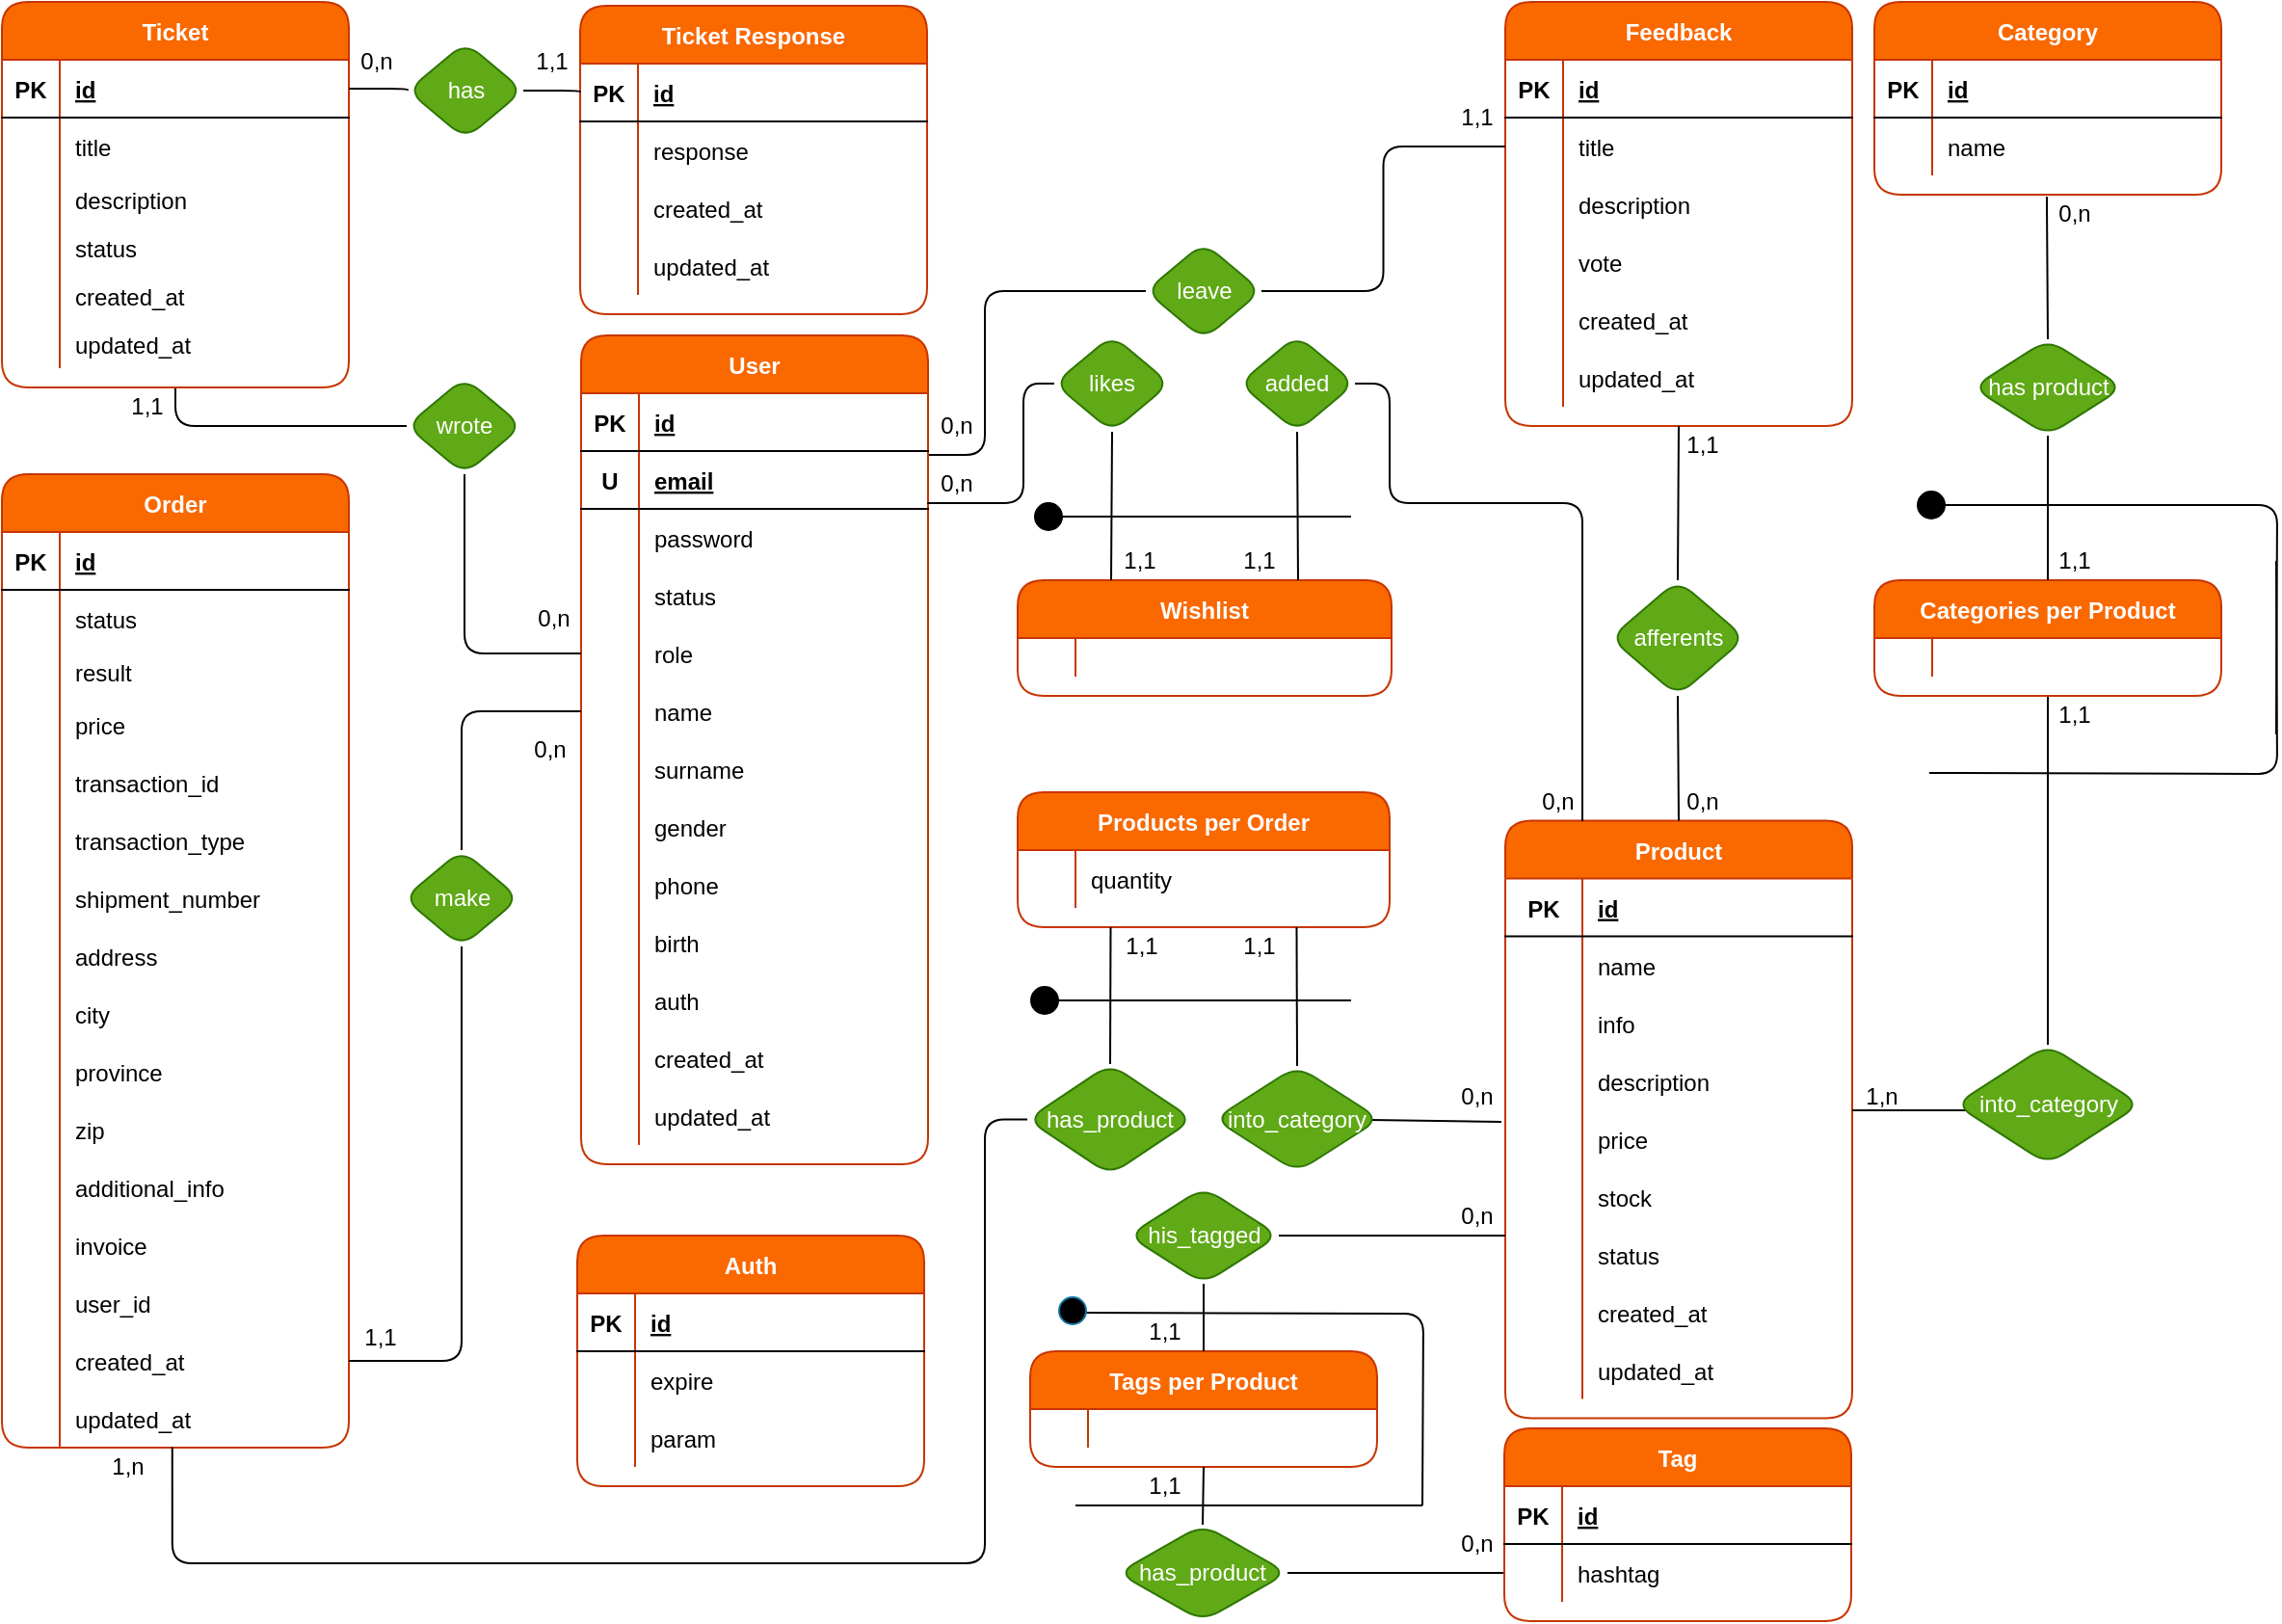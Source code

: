 <mxfile version="13.9.9" type="device"><diagram id="vzPRWonFVsMnM_7ubb4g" name="Page-1"><mxGraphModel dx="1038" dy="616" grid="1" gridSize="10" guides="1" tooltips="1" connect="1" arrows="1" fold="1" page="1" pageScale="1" pageWidth="2339" pageHeight="3300" math="0" shadow="0"><root><mxCell id="0"/><mxCell id="1" parent="0"/><mxCell id="x9i7531fwX0MDDBLcsnV-10" value="User" style="shape=table;startSize=30;container=1;collapsible=1;childLayout=tableLayout;fixedRows=1;rowLines=0;fontStyle=1;align=center;resizeLast=1;rounded=1;fillColor=#fa6800;strokeColor=#C73500;fontColor=#ffffff;" parent="1" vertex="1"><mxGeometry x="920.5" y="213" width="180" height="430" as="geometry"/></mxCell><mxCell id="x9i7531fwX0MDDBLcsnV-11" value="" style="shape=partialRectangle;collapsible=0;dropTarget=0;pointerEvents=0;fillColor=none;top=0;left=0;bottom=1;right=0;points=[[0,0.5],[1,0.5]];portConstraint=eastwest;rounded=1;" parent="x9i7531fwX0MDDBLcsnV-10" vertex="1"><mxGeometry y="30" width="180" height="30" as="geometry"/></mxCell><mxCell id="x9i7531fwX0MDDBLcsnV-12" value="PK" style="shape=partialRectangle;connectable=0;fillColor=none;top=0;left=0;bottom=0;right=0;fontStyle=1;overflow=hidden;rounded=1;" parent="x9i7531fwX0MDDBLcsnV-11" vertex="1"><mxGeometry width="30" height="30" as="geometry"/></mxCell><mxCell id="x9i7531fwX0MDDBLcsnV-13" value="id" style="shape=partialRectangle;connectable=0;fillColor=none;top=0;left=0;bottom=0;right=0;align=left;spacingLeft=6;fontStyle=5;overflow=hidden;rounded=1;" parent="x9i7531fwX0MDDBLcsnV-11" vertex="1"><mxGeometry x="30" width="150" height="30" as="geometry"/></mxCell><mxCell id="x9i7531fwX0MDDBLcsnV-51" value="" style="shape=partialRectangle;collapsible=0;dropTarget=0;pointerEvents=0;fillColor=none;top=0;left=0;bottom=1;right=0;points=[[0,0.5],[1,0.5]];portConstraint=eastwest;rounded=1;" parent="x9i7531fwX0MDDBLcsnV-10" vertex="1"><mxGeometry y="60" width="180" height="30" as="geometry"/></mxCell><mxCell id="x9i7531fwX0MDDBLcsnV-52" value="U" style="shape=partialRectangle;connectable=0;fillColor=none;top=0;left=0;bottom=0;right=0;fontStyle=1;overflow=hidden;rounded=1;" parent="x9i7531fwX0MDDBLcsnV-51" vertex="1"><mxGeometry width="30" height="30" as="geometry"/></mxCell><mxCell id="x9i7531fwX0MDDBLcsnV-53" value="email" style="shape=partialRectangle;connectable=0;fillColor=none;top=0;left=0;bottom=0;right=0;align=left;spacingLeft=6;fontStyle=5;overflow=hidden;rounded=1;" parent="x9i7531fwX0MDDBLcsnV-51" vertex="1"><mxGeometry x="30" width="150" height="30" as="geometry"/></mxCell><mxCell id="x9i7531fwX0MDDBLcsnV-14" value="" style="shape=partialRectangle;collapsible=0;dropTarget=0;pointerEvents=0;fillColor=none;top=0;left=0;bottom=0;right=0;points=[[0,0.5],[1,0.5]];portConstraint=eastwest;rounded=1;" parent="x9i7531fwX0MDDBLcsnV-10" vertex="1"><mxGeometry y="90" width="180" height="30" as="geometry"/></mxCell><mxCell id="x9i7531fwX0MDDBLcsnV-15" value="" style="shape=partialRectangle;connectable=0;fillColor=none;top=0;left=0;bottom=0;right=0;editable=1;overflow=hidden;rounded=1;" parent="x9i7531fwX0MDDBLcsnV-14" vertex="1"><mxGeometry width="30" height="30" as="geometry"/></mxCell><mxCell id="x9i7531fwX0MDDBLcsnV-16" value="password" style="shape=partialRectangle;connectable=0;fillColor=none;top=0;left=0;bottom=0;right=0;align=left;spacingLeft=6;overflow=hidden;rounded=1;" parent="x9i7531fwX0MDDBLcsnV-14" vertex="1"><mxGeometry x="30" width="150" height="30" as="geometry"/></mxCell><mxCell id="x9i7531fwX0MDDBLcsnV-20" value="" style="shape=partialRectangle;collapsible=0;dropTarget=0;pointerEvents=0;fillColor=none;top=0;left=0;bottom=0;right=0;points=[[0,0.5],[1,0.5]];portConstraint=eastwest;rounded=1;" parent="x9i7531fwX0MDDBLcsnV-10" vertex="1"><mxGeometry y="120" width="180" height="30" as="geometry"/></mxCell><mxCell id="x9i7531fwX0MDDBLcsnV-21" value="" style="shape=partialRectangle;connectable=0;fillColor=none;top=0;left=0;bottom=0;right=0;editable=1;overflow=hidden;rounded=1;" parent="x9i7531fwX0MDDBLcsnV-20" vertex="1"><mxGeometry width="30" height="30" as="geometry"/></mxCell><mxCell id="x9i7531fwX0MDDBLcsnV-22" value="status" style="shape=partialRectangle;connectable=0;fillColor=none;top=0;left=0;bottom=0;right=0;align=left;spacingLeft=6;overflow=hidden;rounded=1;" parent="x9i7531fwX0MDDBLcsnV-20" vertex="1"><mxGeometry x="30" width="150" height="30" as="geometry"/></mxCell><mxCell id="QXaSGIrtJNDE0AX6U0GS-4" value="" style="shape=partialRectangle;collapsible=0;dropTarget=0;pointerEvents=0;fillColor=none;top=0;left=0;bottom=0;right=0;points=[[0,0.5],[1,0.5]];portConstraint=eastwest;rounded=1;" parent="x9i7531fwX0MDDBLcsnV-10" vertex="1"><mxGeometry y="150" width="180" height="30" as="geometry"/></mxCell><mxCell id="QXaSGIrtJNDE0AX6U0GS-5" value="" style="shape=partialRectangle;connectable=0;fillColor=none;top=0;left=0;bottom=0;right=0;editable=1;overflow=hidden;rounded=1;" parent="QXaSGIrtJNDE0AX6U0GS-4" vertex="1"><mxGeometry width="30" height="30" as="geometry"/></mxCell><mxCell id="QXaSGIrtJNDE0AX6U0GS-6" value="role" style="shape=partialRectangle;connectable=0;fillColor=none;top=0;left=0;bottom=0;right=0;align=left;spacingLeft=6;overflow=hidden;rounded=1;" parent="QXaSGIrtJNDE0AX6U0GS-4" vertex="1"><mxGeometry x="30" width="150" height="30" as="geometry"/></mxCell><mxCell id="QXaSGIrtJNDE0AX6U0GS-7" value="" style="shape=partialRectangle;collapsible=0;dropTarget=0;pointerEvents=0;fillColor=none;top=0;left=0;bottom=0;right=0;points=[[0,0.5],[1,0.5]];portConstraint=eastwest;rounded=1;" parent="x9i7531fwX0MDDBLcsnV-10" vertex="1"><mxGeometry y="180" width="180" height="30" as="geometry"/></mxCell><mxCell id="QXaSGIrtJNDE0AX6U0GS-8" value="" style="shape=partialRectangle;connectable=0;fillColor=none;top=0;left=0;bottom=0;right=0;editable=1;overflow=hidden;rounded=1;" parent="QXaSGIrtJNDE0AX6U0GS-7" vertex="1"><mxGeometry width="30" height="30" as="geometry"/></mxCell><mxCell id="QXaSGIrtJNDE0AX6U0GS-9" value="name" style="shape=partialRectangle;connectable=0;fillColor=none;top=0;left=0;bottom=0;right=0;align=left;spacingLeft=6;overflow=hidden;rounded=1;" parent="QXaSGIrtJNDE0AX6U0GS-7" vertex="1"><mxGeometry x="30" width="150" height="30" as="geometry"/></mxCell><mxCell id="QXaSGIrtJNDE0AX6U0GS-10" value="" style="shape=partialRectangle;collapsible=0;dropTarget=0;pointerEvents=0;fillColor=none;top=0;left=0;bottom=0;right=0;points=[[0,0.5],[1,0.5]];portConstraint=eastwest;rounded=1;" parent="x9i7531fwX0MDDBLcsnV-10" vertex="1"><mxGeometry y="210" width="180" height="30" as="geometry"/></mxCell><mxCell id="QXaSGIrtJNDE0AX6U0GS-11" value="" style="shape=partialRectangle;connectable=0;fillColor=none;top=0;left=0;bottom=0;right=0;editable=1;overflow=hidden;rounded=1;" parent="QXaSGIrtJNDE0AX6U0GS-10" vertex="1"><mxGeometry width="30" height="30" as="geometry"/></mxCell><mxCell id="QXaSGIrtJNDE0AX6U0GS-12" value="surname" style="shape=partialRectangle;connectable=0;fillColor=none;top=0;left=0;bottom=0;right=0;align=left;spacingLeft=6;overflow=hidden;rounded=1;" parent="QXaSGIrtJNDE0AX6U0GS-10" vertex="1"><mxGeometry x="30" width="150" height="30" as="geometry"/></mxCell><mxCell id="QXaSGIrtJNDE0AX6U0GS-13" value="" style="shape=partialRectangle;collapsible=0;dropTarget=0;pointerEvents=0;fillColor=none;top=0;left=0;bottom=0;right=0;points=[[0,0.5],[1,0.5]];portConstraint=eastwest;rounded=1;" parent="x9i7531fwX0MDDBLcsnV-10" vertex="1"><mxGeometry y="240" width="180" height="30" as="geometry"/></mxCell><mxCell id="QXaSGIrtJNDE0AX6U0GS-14" value="" style="shape=partialRectangle;connectable=0;fillColor=none;top=0;left=0;bottom=0;right=0;editable=1;overflow=hidden;rounded=1;" parent="QXaSGIrtJNDE0AX6U0GS-13" vertex="1"><mxGeometry width="30" height="30" as="geometry"/></mxCell><mxCell id="QXaSGIrtJNDE0AX6U0GS-15" value="gender" style="shape=partialRectangle;connectable=0;fillColor=none;top=0;left=0;bottom=0;right=0;align=left;spacingLeft=6;overflow=hidden;rounded=1;" parent="QXaSGIrtJNDE0AX6U0GS-13" vertex="1"><mxGeometry x="30" width="150" height="30" as="geometry"/></mxCell><mxCell id="QXaSGIrtJNDE0AX6U0GS-16" value="" style="shape=partialRectangle;collapsible=0;dropTarget=0;pointerEvents=0;fillColor=none;top=0;left=0;bottom=0;right=0;points=[[0,0.5],[1,0.5]];portConstraint=eastwest;rounded=1;" parent="x9i7531fwX0MDDBLcsnV-10" vertex="1"><mxGeometry y="270" width="180" height="30" as="geometry"/></mxCell><mxCell id="QXaSGIrtJNDE0AX6U0GS-17" value="" style="shape=partialRectangle;connectable=0;fillColor=none;top=0;left=0;bottom=0;right=0;editable=1;overflow=hidden;rounded=1;" parent="QXaSGIrtJNDE0AX6U0GS-16" vertex="1"><mxGeometry width="30" height="30" as="geometry"/></mxCell><mxCell id="QXaSGIrtJNDE0AX6U0GS-18" value="phone" style="shape=partialRectangle;connectable=0;fillColor=none;top=0;left=0;bottom=0;right=0;align=left;spacingLeft=6;overflow=hidden;rounded=1;" parent="QXaSGIrtJNDE0AX6U0GS-16" vertex="1"><mxGeometry x="30" width="150" height="30" as="geometry"/></mxCell><mxCell id="QXaSGIrtJNDE0AX6U0GS-19" value="" style="shape=partialRectangle;collapsible=0;dropTarget=0;pointerEvents=0;fillColor=none;top=0;left=0;bottom=0;right=0;points=[[0,0.5],[1,0.5]];portConstraint=eastwest;rounded=1;" parent="x9i7531fwX0MDDBLcsnV-10" vertex="1"><mxGeometry y="300" width="180" height="30" as="geometry"/></mxCell><mxCell id="QXaSGIrtJNDE0AX6U0GS-20" value="" style="shape=partialRectangle;connectable=0;fillColor=none;top=0;left=0;bottom=0;right=0;editable=1;overflow=hidden;rounded=1;" parent="QXaSGIrtJNDE0AX6U0GS-19" vertex="1"><mxGeometry width="30" height="30" as="geometry"/></mxCell><mxCell id="QXaSGIrtJNDE0AX6U0GS-21" value="birth" style="shape=partialRectangle;connectable=0;fillColor=none;top=0;left=0;bottom=0;right=0;align=left;spacingLeft=6;overflow=hidden;rounded=1;" parent="QXaSGIrtJNDE0AX6U0GS-19" vertex="1"><mxGeometry x="30" width="150" height="30" as="geometry"/></mxCell><mxCell id="JS5GfNI0NX_7PcCEQgag-1" style="shape=partialRectangle;collapsible=0;dropTarget=0;pointerEvents=0;fillColor=none;top=0;left=0;bottom=0;right=0;points=[[0,0.5],[1,0.5]];portConstraint=eastwest;rounded=1;" parent="x9i7531fwX0MDDBLcsnV-10" vertex="1"><mxGeometry y="330" width="180" height="30" as="geometry"/></mxCell><mxCell id="JS5GfNI0NX_7PcCEQgag-2" style="shape=partialRectangle;connectable=0;fillColor=none;top=0;left=0;bottom=0;right=0;editable=1;overflow=hidden;rounded=1;" parent="JS5GfNI0NX_7PcCEQgag-1" vertex="1"><mxGeometry width="30" height="30" as="geometry"/></mxCell><mxCell id="JS5GfNI0NX_7PcCEQgag-3" value="auth" style="shape=partialRectangle;connectable=0;fillColor=none;top=0;left=0;bottom=0;right=0;align=left;spacingLeft=6;overflow=hidden;rounded=1;" parent="JS5GfNI0NX_7PcCEQgag-1" vertex="1"><mxGeometry x="30" width="150" height="30" as="geometry"/></mxCell><mxCell id="QXaSGIrtJNDE0AX6U0GS-22" value="" style="shape=partialRectangle;collapsible=0;dropTarget=0;pointerEvents=0;fillColor=none;top=0;left=0;bottom=0;right=0;points=[[0,0.5],[1,0.5]];portConstraint=eastwest;rounded=1;" parent="x9i7531fwX0MDDBLcsnV-10" vertex="1"><mxGeometry y="360" width="180" height="30" as="geometry"/></mxCell><mxCell id="QXaSGIrtJNDE0AX6U0GS-23" value="" style="shape=partialRectangle;connectable=0;fillColor=none;top=0;left=0;bottom=0;right=0;editable=1;overflow=hidden;rounded=1;" parent="QXaSGIrtJNDE0AX6U0GS-22" vertex="1"><mxGeometry width="30" height="30" as="geometry"/></mxCell><mxCell id="QXaSGIrtJNDE0AX6U0GS-24" value="created_at" style="shape=partialRectangle;connectable=0;fillColor=none;top=0;left=0;bottom=0;right=0;align=left;spacingLeft=6;overflow=hidden;rounded=1;" parent="QXaSGIrtJNDE0AX6U0GS-22" vertex="1"><mxGeometry x="30" width="150" height="30" as="geometry"/></mxCell><mxCell id="QXaSGIrtJNDE0AX6U0GS-26" value="" style="shape=partialRectangle;collapsible=0;dropTarget=0;pointerEvents=0;fillColor=none;top=0;left=0;bottom=0;right=0;points=[[0,0.5],[1,0.5]];portConstraint=eastwest;rounded=1;" parent="x9i7531fwX0MDDBLcsnV-10" vertex="1"><mxGeometry y="390" width="180" height="30" as="geometry"/></mxCell><mxCell id="QXaSGIrtJNDE0AX6U0GS-27" value="" style="shape=partialRectangle;connectable=0;fillColor=none;top=0;left=0;bottom=0;right=0;editable=1;overflow=hidden;rounded=1;" parent="QXaSGIrtJNDE0AX6U0GS-26" vertex="1"><mxGeometry width="30" height="30" as="geometry"/></mxCell><mxCell id="QXaSGIrtJNDE0AX6U0GS-28" value="updated_at" style="shape=partialRectangle;connectable=0;fillColor=none;top=0;left=0;bottom=0;right=0;align=left;spacingLeft=6;overflow=hidden;rounded=1;" parent="QXaSGIrtJNDE0AX6U0GS-26" vertex="1"><mxGeometry x="30" width="150" height="30" as="geometry"/></mxCell><mxCell id="x9i7531fwX0MDDBLcsnV-95" value="Product" style="shape=table;startSize=30;container=1;collapsible=1;childLayout=tableLayout;fixedRows=1;rowLines=0;fontStyle=1;align=center;resizeLast=1;rounded=1;fillColor=#fa6800;strokeColor=#C73500;fontColor=#ffffff;" parent="1" vertex="1"><mxGeometry x="1400" y="464.75" width="180" height="310" as="geometry"/></mxCell><mxCell id="x9i7531fwX0MDDBLcsnV-96" value="" style="shape=partialRectangle;collapsible=0;dropTarget=0;pointerEvents=0;fillColor=none;top=0;left=0;bottom=1;right=0;points=[[0,0.5],[1,0.5]];portConstraint=eastwest;rounded=1;" parent="x9i7531fwX0MDDBLcsnV-95" vertex="1"><mxGeometry y="30" width="180" height="30" as="geometry"/></mxCell><mxCell id="x9i7531fwX0MDDBLcsnV-97" value="PK" style="shape=partialRectangle;connectable=0;fillColor=none;top=0;left=0;bottom=0;right=0;fontStyle=1;overflow=hidden;rounded=1;" parent="x9i7531fwX0MDDBLcsnV-96" vertex="1"><mxGeometry width="40" height="30" as="geometry"/></mxCell><mxCell id="x9i7531fwX0MDDBLcsnV-98" value="id" style="shape=partialRectangle;connectable=0;fillColor=none;top=0;left=0;bottom=0;right=0;align=left;spacingLeft=6;fontStyle=5;overflow=hidden;rounded=1;" parent="x9i7531fwX0MDDBLcsnV-96" vertex="1"><mxGeometry x="40" width="140" height="30" as="geometry"/></mxCell><mxCell id="x9i7531fwX0MDDBLcsnV-102" value="" style="shape=partialRectangle;collapsible=0;dropTarget=0;pointerEvents=0;fillColor=none;top=0;left=0;bottom=0;right=0;points=[[0,0.5],[1,0.5]];portConstraint=eastwest;rounded=1;" parent="x9i7531fwX0MDDBLcsnV-95" vertex="1"><mxGeometry y="60" width="180" height="30" as="geometry"/></mxCell><mxCell id="x9i7531fwX0MDDBLcsnV-103" value="" style="shape=partialRectangle;connectable=0;fillColor=none;top=0;left=0;bottom=0;right=0;editable=1;overflow=hidden;rounded=1;" parent="x9i7531fwX0MDDBLcsnV-102" vertex="1"><mxGeometry width="40" height="30" as="geometry"/></mxCell><mxCell id="x9i7531fwX0MDDBLcsnV-104" value="name" style="shape=partialRectangle;connectable=0;fillColor=none;top=0;left=0;bottom=0;right=0;align=left;spacingLeft=6;overflow=hidden;rounded=1;" parent="x9i7531fwX0MDDBLcsnV-102" vertex="1"><mxGeometry x="40" width="140" height="30" as="geometry"/></mxCell><mxCell id="JS5GfNI0NX_7PcCEQgag-4" style="shape=partialRectangle;collapsible=0;dropTarget=0;pointerEvents=0;fillColor=none;top=0;left=0;bottom=0;right=0;points=[[0,0.5],[1,0.5]];portConstraint=eastwest;rounded=1;" parent="x9i7531fwX0MDDBLcsnV-95" vertex="1"><mxGeometry y="90" width="180" height="30" as="geometry"/></mxCell><mxCell id="JS5GfNI0NX_7PcCEQgag-5" style="shape=partialRectangle;connectable=0;fillColor=none;top=0;left=0;bottom=0;right=0;editable=1;overflow=hidden;rounded=1;" parent="JS5GfNI0NX_7PcCEQgag-4" vertex="1"><mxGeometry width="40" height="30" as="geometry"/></mxCell><mxCell id="JS5GfNI0NX_7PcCEQgag-6" value="info" style="shape=partialRectangle;connectable=0;fillColor=none;top=0;left=0;bottom=0;right=0;align=left;spacingLeft=6;overflow=hidden;rounded=1;" parent="JS5GfNI0NX_7PcCEQgag-4" vertex="1"><mxGeometry x="40" width="140" height="30" as="geometry"/></mxCell><mxCell id="x9i7531fwX0MDDBLcsnV-105" value="" style="shape=partialRectangle;collapsible=0;dropTarget=0;pointerEvents=0;fillColor=none;top=0;left=0;bottom=0;right=0;points=[[0,0.5],[1,0.5]];portConstraint=eastwest;rounded=1;" parent="x9i7531fwX0MDDBLcsnV-95" vertex="1"><mxGeometry y="120" width="180" height="30" as="geometry"/></mxCell><mxCell id="x9i7531fwX0MDDBLcsnV-106" value="" style="shape=partialRectangle;connectable=0;fillColor=none;top=0;left=0;bottom=0;right=0;editable=1;overflow=hidden;rounded=1;" parent="x9i7531fwX0MDDBLcsnV-105" vertex="1"><mxGeometry width="40" height="30" as="geometry"/></mxCell><mxCell id="x9i7531fwX0MDDBLcsnV-107" value="description" style="shape=partialRectangle;connectable=0;fillColor=none;top=0;left=0;bottom=0;right=0;align=left;spacingLeft=6;overflow=hidden;rounded=1;" parent="x9i7531fwX0MDDBLcsnV-105" vertex="1"><mxGeometry x="40" width="140" height="30" as="geometry"/></mxCell><mxCell id="x9i7531fwX0MDDBLcsnV-123" value="" style="shape=partialRectangle;collapsible=0;dropTarget=0;pointerEvents=0;fillColor=none;top=0;left=0;bottom=0;right=0;points=[[0,0.5],[1,0.5]];portConstraint=eastwest;rounded=1;" parent="x9i7531fwX0MDDBLcsnV-95" vertex="1"><mxGeometry y="150" width="180" height="30" as="geometry"/></mxCell><mxCell id="x9i7531fwX0MDDBLcsnV-124" value="" style="shape=partialRectangle;connectable=0;fillColor=none;top=0;left=0;bottom=0;right=0;editable=1;overflow=hidden;rounded=1;" parent="x9i7531fwX0MDDBLcsnV-123" vertex="1"><mxGeometry width="40" height="30" as="geometry"/></mxCell><mxCell id="x9i7531fwX0MDDBLcsnV-125" value="price" style="shape=partialRectangle;connectable=0;fillColor=none;top=0;left=0;bottom=0;right=0;align=left;spacingLeft=6;overflow=hidden;rounded=1;" parent="x9i7531fwX0MDDBLcsnV-123" vertex="1"><mxGeometry x="40" width="140" height="30" as="geometry"/></mxCell><mxCell id="KnAQ9VqROhfyDPoJPTRW-1" style="shape=partialRectangle;collapsible=0;dropTarget=0;pointerEvents=0;fillColor=none;top=0;left=0;bottom=0;right=0;points=[[0,0.5],[1,0.5]];portConstraint=eastwest;rounded=1;" parent="x9i7531fwX0MDDBLcsnV-95" vertex="1"><mxGeometry y="180" width="180" height="30" as="geometry"/></mxCell><mxCell id="KnAQ9VqROhfyDPoJPTRW-2" style="shape=partialRectangle;connectable=0;fillColor=none;top=0;left=0;bottom=0;right=0;editable=1;overflow=hidden;rounded=1;" parent="KnAQ9VqROhfyDPoJPTRW-1" vertex="1"><mxGeometry width="40" height="30" as="geometry"/></mxCell><mxCell id="KnAQ9VqROhfyDPoJPTRW-3" value="stock" style="shape=partialRectangle;connectable=0;fillColor=none;top=0;left=0;bottom=0;right=0;align=left;spacingLeft=6;overflow=hidden;rounded=1;" parent="KnAQ9VqROhfyDPoJPTRW-1" vertex="1"><mxGeometry x="40" width="140" height="30" as="geometry"/></mxCell><mxCell id="_xhR4V4Kg-n4AELzE69r-1" style="shape=partialRectangle;collapsible=0;dropTarget=0;pointerEvents=0;fillColor=none;top=0;left=0;bottom=0;right=0;points=[[0,0.5],[1,0.5]];portConstraint=eastwest;rounded=1;" parent="x9i7531fwX0MDDBLcsnV-95" vertex="1"><mxGeometry y="210" width="180" height="30" as="geometry"/></mxCell><mxCell id="_xhR4V4Kg-n4AELzE69r-2" style="shape=partialRectangle;connectable=0;fillColor=none;top=0;left=0;bottom=0;right=0;editable=1;overflow=hidden;rounded=1;" parent="_xhR4V4Kg-n4AELzE69r-1" vertex="1"><mxGeometry width="40" height="30" as="geometry"/></mxCell><mxCell id="_xhR4V4Kg-n4AELzE69r-3" value="status" style="shape=partialRectangle;connectable=0;fillColor=none;top=0;left=0;bottom=0;right=0;align=left;spacingLeft=6;overflow=hidden;rounded=1;" parent="_xhR4V4Kg-n4AELzE69r-1" vertex="1"><mxGeometry x="40" width="140" height="30" as="geometry"/></mxCell><mxCell id="5ddRBje36LJb5eCPKaHJ-17" style="shape=partialRectangle;collapsible=0;dropTarget=0;pointerEvents=0;fillColor=none;top=0;left=0;bottom=0;right=0;points=[[0,0.5],[1,0.5]];portConstraint=eastwest;rounded=1;" parent="x9i7531fwX0MDDBLcsnV-95" vertex="1"><mxGeometry y="240" width="180" height="30" as="geometry"/></mxCell><mxCell id="5ddRBje36LJb5eCPKaHJ-18" style="shape=partialRectangle;connectable=0;fillColor=none;top=0;left=0;bottom=0;right=0;editable=1;overflow=hidden;rounded=1;" parent="5ddRBje36LJb5eCPKaHJ-17" vertex="1"><mxGeometry width="40" height="30" as="geometry"/></mxCell><mxCell id="5ddRBje36LJb5eCPKaHJ-19" value="created_at" style="shape=partialRectangle;connectable=0;fillColor=none;top=0;left=0;bottom=0;right=0;align=left;spacingLeft=6;overflow=hidden;rounded=1;" parent="5ddRBje36LJb5eCPKaHJ-17" vertex="1"><mxGeometry x="40" width="140" height="30" as="geometry"/></mxCell><mxCell id="5ddRBje36LJb5eCPKaHJ-20" style="shape=partialRectangle;collapsible=0;dropTarget=0;pointerEvents=0;fillColor=none;top=0;left=0;bottom=0;right=0;points=[[0,0.5],[1,0.5]];portConstraint=eastwest;rounded=1;" parent="x9i7531fwX0MDDBLcsnV-95" vertex="1"><mxGeometry y="270" width="180" height="30" as="geometry"/></mxCell><mxCell id="5ddRBje36LJb5eCPKaHJ-21" style="shape=partialRectangle;connectable=0;fillColor=none;top=0;left=0;bottom=0;right=0;editable=1;overflow=hidden;rounded=1;" parent="5ddRBje36LJb5eCPKaHJ-20" vertex="1"><mxGeometry width="40" height="30" as="geometry"/></mxCell><mxCell id="5ddRBje36LJb5eCPKaHJ-22" value="updated_at" style="shape=partialRectangle;connectable=0;fillColor=none;top=0;left=0;bottom=0;right=0;align=left;spacingLeft=6;overflow=hidden;rounded=1;" parent="5ddRBje36LJb5eCPKaHJ-20" vertex="1"><mxGeometry x="40" width="140" height="30" as="geometry"/></mxCell><mxCell id="x9i7531fwX0MDDBLcsnV-133" value="1,n" style="text;html=1;align=center;verticalAlign=middle;resizable=0;points=[];autosize=1;rounded=1;" parent="1" vertex="1"><mxGeometry x="670" y="790" width="30" height="20" as="geometry"/></mxCell><mxCell id="x9i7531fwX0MDDBLcsnV-134" value="0,n" style="text;html=1;align=center;verticalAlign=middle;resizable=0;points=[];autosize=1;rounded=1;" parent="1" vertex="1"><mxGeometry x="1411.5" y="444.75" width="30" height="20" as="geometry"/></mxCell><mxCell id="x9i7531fwX0MDDBLcsnV-142" value="Order" style="shape=table;startSize=30;container=1;collapsible=1;childLayout=tableLayout;fixedRows=1;rowLines=0;fontStyle=1;align=center;resizeLast=1;rounded=1;fillColor=#fa6800;strokeColor=#C73500;fontColor=#ffffff;" parent="1" vertex="1"><mxGeometry x="620" y="285" width="180" height="505" as="geometry"/></mxCell><mxCell id="x9i7531fwX0MDDBLcsnV-143" value="" style="shape=partialRectangle;collapsible=0;dropTarget=0;pointerEvents=0;fillColor=none;top=0;left=0;bottom=1;right=0;points=[[0,0.5],[1,0.5]];portConstraint=eastwest;rounded=1;" parent="x9i7531fwX0MDDBLcsnV-142" vertex="1"><mxGeometry y="30" width="180" height="30" as="geometry"/></mxCell><mxCell id="x9i7531fwX0MDDBLcsnV-144" value="PK" style="shape=partialRectangle;connectable=0;fillColor=none;top=0;left=0;bottom=0;right=0;fontStyle=1;overflow=hidden;rounded=1;" parent="x9i7531fwX0MDDBLcsnV-143" vertex="1"><mxGeometry width="30" height="30" as="geometry"/></mxCell><mxCell id="x9i7531fwX0MDDBLcsnV-145" value="id" style="shape=partialRectangle;connectable=0;fillColor=none;top=0;left=0;bottom=0;right=0;align=left;spacingLeft=6;fontStyle=5;overflow=hidden;rounded=1;" parent="x9i7531fwX0MDDBLcsnV-143" vertex="1"><mxGeometry x="30" width="150" height="30" as="geometry"/></mxCell><mxCell id="x9i7531fwX0MDDBLcsnV-146" value="" style="shape=partialRectangle;collapsible=0;dropTarget=0;pointerEvents=0;fillColor=none;top=0;left=0;bottom=0;right=0;points=[[0,0.5],[1,0.5]];portConstraint=eastwest;rounded=1;" parent="x9i7531fwX0MDDBLcsnV-142" vertex="1"><mxGeometry y="60" width="180" height="30" as="geometry"/></mxCell><mxCell id="x9i7531fwX0MDDBLcsnV-147" value="" style="shape=partialRectangle;connectable=0;fillColor=none;top=0;left=0;bottom=0;right=0;editable=1;overflow=hidden;rounded=1;" parent="x9i7531fwX0MDDBLcsnV-146" vertex="1"><mxGeometry width="30" height="30" as="geometry"/></mxCell><mxCell id="x9i7531fwX0MDDBLcsnV-148" value="status" style="shape=partialRectangle;connectable=0;fillColor=none;top=0;left=0;bottom=0;right=0;align=left;spacingLeft=6;overflow=hidden;rounded=1;" parent="x9i7531fwX0MDDBLcsnV-146" vertex="1"><mxGeometry x="30" width="150" height="30" as="geometry"/></mxCell><mxCell id="x9i7531fwX0MDDBLcsnV-149" value="" style="shape=partialRectangle;collapsible=0;dropTarget=0;pointerEvents=0;fillColor=none;top=0;left=0;bottom=0;right=0;points=[[0,0.5],[1,0.5]];portConstraint=eastwest;rounded=1;" parent="x9i7531fwX0MDDBLcsnV-142" vertex="1"><mxGeometry y="90" width="180" height="25" as="geometry"/></mxCell><mxCell id="x9i7531fwX0MDDBLcsnV-150" value="" style="shape=partialRectangle;connectable=0;fillColor=none;top=0;left=0;bottom=0;right=0;editable=1;overflow=hidden;rounded=1;" parent="x9i7531fwX0MDDBLcsnV-149" vertex="1"><mxGeometry width="30" height="25" as="geometry"/></mxCell><mxCell id="x9i7531fwX0MDDBLcsnV-151" value="result" style="shape=partialRectangle;connectable=0;fillColor=none;top=0;left=0;bottom=0;right=0;align=left;spacingLeft=6;overflow=hidden;rounded=1;" parent="x9i7531fwX0MDDBLcsnV-149" vertex="1"><mxGeometry x="30" width="150" height="25" as="geometry"/></mxCell><mxCell id="x9i7531fwX0MDDBLcsnV-158" value="" style="shape=partialRectangle;collapsible=0;dropTarget=0;pointerEvents=0;fillColor=none;top=0;left=0;bottom=0;right=0;points=[[0,0.5],[1,0.5]];portConstraint=eastwest;rounded=1;" parent="x9i7531fwX0MDDBLcsnV-142" vertex="1"><mxGeometry y="115" width="180" height="30" as="geometry"/></mxCell><mxCell id="x9i7531fwX0MDDBLcsnV-159" value="" style="shape=partialRectangle;connectable=0;fillColor=none;top=0;left=0;bottom=0;right=0;editable=1;overflow=hidden;rounded=1;" parent="x9i7531fwX0MDDBLcsnV-158" vertex="1"><mxGeometry width="30" height="30" as="geometry"/></mxCell><mxCell id="x9i7531fwX0MDDBLcsnV-160" value="price" style="shape=partialRectangle;connectable=0;fillColor=none;top=0;left=0;bottom=0;right=0;align=left;spacingLeft=6;overflow=hidden;rounded=1;" parent="x9i7531fwX0MDDBLcsnV-158" vertex="1"><mxGeometry x="30" width="150" height="30" as="geometry"/></mxCell><mxCell id="x9i7531fwX0MDDBLcsnV-161" value="" style="shape=partialRectangle;collapsible=0;dropTarget=0;pointerEvents=0;fillColor=none;top=0;left=0;bottom=0;right=0;points=[[0,0.5],[1,0.5]];portConstraint=eastwest;rounded=1;" parent="x9i7531fwX0MDDBLcsnV-142" vertex="1"><mxGeometry y="145" width="180" height="30" as="geometry"/></mxCell><mxCell id="x9i7531fwX0MDDBLcsnV-162" value="" style="shape=partialRectangle;connectable=0;fillColor=none;top=0;left=0;bottom=0;right=0;editable=1;overflow=hidden;rounded=1;" parent="x9i7531fwX0MDDBLcsnV-161" vertex="1"><mxGeometry width="30" height="30" as="geometry"/></mxCell><mxCell id="x9i7531fwX0MDDBLcsnV-163" value="transaction_id" style="shape=partialRectangle;connectable=0;fillColor=none;top=0;left=0;bottom=0;right=0;align=left;spacingLeft=6;overflow=hidden;rounded=1;" parent="x9i7531fwX0MDDBLcsnV-161" vertex="1"><mxGeometry x="30" width="150" height="30" as="geometry"/></mxCell><mxCell id="x9i7531fwX0MDDBLcsnV-164" value="" style="shape=partialRectangle;collapsible=0;dropTarget=0;pointerEvents=0;fillColor=none;top=0;left=0;bottom=0;right=0;points=[[0,0.5],[1,0.5]];portConstraint=eastwest;rounded=1;" parent="x9i7531fwX0MDDBLcsnV-142" vertex="1"><mxGeometry y="175" width="180" height="30" as="geometry"/></mxCell><mxCell id="x9i7531fwX0MDDBLcsnV-165" value="" style="shape=partialRectangle;connectable=0;fillColor=none;top=0;left=0;bottom=0;right=0;editable=1;overflow=hidden;rounded=1;" parent="x9i7531fwX0MDDBLcsnV-164" vertex="1"><mxGeometry width="30" height="30" as="geometry"/></mxCell><mxCell id="x9i7531fwX0MDDBLcsnV-166" value="transaction_type" style="shape=partialRectangle;connectable=0;fillColor=none;top=0;left=0;bottom=0;right=0;align=left;spacingLeft=6;overflow=hidden;rounded=1;" parent="x9i7531fwX0MDDBLcsnV-164" vertex="1"><mxGeometry x="30" width="150" height="30" as="geometry"/></mxCell><mxCell id="FQzBK-SNJRTX_XgJ2oBe-1" style="shape=partialRectangle;collapsible=0;dropTarget=0;pointerEvents=0;fillColor=none;top=0;left=0;bottom=0;right=0;points=[[0,0.5],[1,0.5]];portConstraint=eastwest;rounded=1;" parent="x9i7531fwX0MDDBLcsnV-142" vertex="1"><mxGeometry y="205" width="180" height="30" as="geometry"/></mxCell><mxCell id="FQzBK-SNJRTX_XgJ2oBe-2" style="shape=partialRectangle;connectable=0;fillColor=none;top=0;left=0;bottom=0;right=0;editable=1;overflow=hidden;rounded=1;" parent="FQzBK-SNJRTX_XgJ2oBe-1" vertex="1"><mxGeometry width="30" height="30" as="geometry"/></mxCell><mxCell id="FQzBK-SNJRTX_XgJ2oBe-3" value="shipment_number" style="shape=partialRectangle;connectable=0;fillColor=none;top=0;left=0;bottom=0;right=0;align=left;spacingLeft=6;overflow=hidden;rounded=1;" parent="FQzBK-SNJRTX_XgJ2oBe-1" vertex="1"><mxGeometry x="30" width="150" height="30" as="geometry"/></mxCell><mxCell id="MhLrAlpipsJicKCO1Y_E-9" style="shape=partialRectangle;collapsible=0;dropTarget=0;pointerEvents=0;fillColor=none;top=0;left=0;bottom=0;right=0;points=[[0,0.5],[1,0.5]];portConstraint=eastwest;rounded=1;" parent="x9i7531fwX0MDDBLcsnV-142" vertex="1"><mxGeometry y="235" width="180" height="30" as="geometry"/></mxCell><mxCell id="MhLrAlpipsJicKCO1Y_E-10" style="shape=partialRectangle;connectable=0;fillColor=none;top=0;left=0;bottom=0;right=0;editable=1;overflow=hidden;rounded=1;" parent="MhLrAlpipsJicKCO1Y_E-9" vertex="1"><mxGeometry width="30" height="30" as="geometry"/></mxCell><mxCell id="MhLrAlpipsJicKCO1Y_E-11" value="address" style="shape=partialRectangle;connectable=0;fillColor=none;top=0;left=0;bottom=0;right=0;align=left;spacingLeft=6;overflow=hidden;rounded=1;" parent="MhLrAlpipsJicKCO1Y_E-9" vertex="1"><mxGeometry x="30" width="150" height="30" as="geometry"/></mxCell><mxCell id="x9i7531fwX0MDDBLcsnV-341" style="shape=partialRectangle;collapsible=0;dropTarget=0;pointerEvents=0;fillColor=none;top=0;left=0;bottom=0;right=0;points=[[0,0.5],[1,0.5]];portConstraint=eastwest;rounded=1;" parent="x9i7531fwX0MDDBLcsnV-142" vertex="1"><mxGeometry y="265" width="180" height="30" as="geometry"/></mxCell><mxCell id="x9i7531fwX0MDDBLcsnV-342" style="shape=partialRectangle;connectable=0;fillColor=none;top=0;left=0;bottom=0;right=0;editable=1;overflow=hidden;fontStyle=1;rounded=1;" parent="x9i7531fwX0MDDBLcsnV-341" vertex="1"><mxGeometry width="30" height="30" as="geometry"/></mxCell><mxCell id="x9i7531fwX0MDDBLcsnV-343" value="city" style="shape=partialRectangle;connectable=0;fillColor=none;top=0;left=0;bottom=0;right=0;align=left;spacingLeft=6;overflow=hidden;fontStyle=0;rounded=1;" parent="x9i7531fwX0MDDBLcsnV-341" vertex="1"><mxGeometry x="30" width="150" height="30" as="geometry"/></mxCell><mxCell id="x9i7531fwX0MDDBLcsnV-335" value="" style="shape=partialRectangle;collapsible=0;dropTarget=0;pointerEvents=0;fillColor=none;top=0;left=0;bottom=0;right=0;points=[[0,0.5],[1,0.5]];portConstraint=eastwest;rounded=1;" parent="x9i7531fwX0MDDBLcsnV-142" vertex="1"><mxGeometry y="295" width="180" height="30" as="geometry"/></mxCell><mxCell id="x9i7531fwX0MDDBLcsnV-336" value="" style="shape=partialRectangle;connectable=0;fillColor=none;top=0;left=0;bottom=0;right=0;editable=1;overflow=hidden;rounded=1;" parent="x9i7531fwX0MDDBLcsnV-335" vertex="1"><mxGeometry width="30" height="30" as="geometry"/></mxCell><mxCell id="x9i7531fwX0MDDBLcsnV-337" value="province" style="shape=partialRectangle;connectable=0;fillColor=none;top=0;left=0;bottom=0;right=0;align=left;spacingLeft=6;overflow=hidden;rounded=1;" parent="x9i7531fwX0MDDBLcsnV-335" vertex="1"><mxGeometry x="30" width="150" height="30" as="geometry"/></mxCell><mxCell id="x9i7531fwX0MDDBLcsnV-338" value="" style="shape=partialRectangle;collapsible=0;dropTarget=0;pointerEvents=0;fillColor=none;top=0;left=0;bottom=0;right=0;points=[[0,0.5],[1,0.5]];portConstraint=eastwest;rounded=1;" parent="x9i7531fwX0MDDBLcsnV-142" vertex="1"><mxGeometry y="325" width="180" height="30" as="geometry"/></mxCell><mxCell id="x9i7531fwX0MDDBLcsnV-339" value="" style="shape=partialRectangle;connectable=0;fillColor=none;top=0;left=0;bottom=0;right=0;editable=1;overflow=hidden;rounded=1;" parent="x9i7531fwX0MDDBLcsnV-338" vertex="1"><mxGeometry width="30" height="30" as="geometry"/></mxCell><mxCell id="x9i7531fwX0MDDBLcsnV-340" value="zip" style="shape=partialRectangle;connectable=0;fillColor=none;top=0;left=0;bottom=0;right=0;align=left;spacingLeft=6;overflow=hidden;rounded=1;" parent="x9i7531fwX0MDDBLcsnV-338" vertex="1"><mxGeometry x="30" width="150" height="30" as="geometry"/></mxCell><mxCell id="x9i7531fwX0MDDBLcsnV-358" style="shape=partialRectangle;collapsible=0;dropTarget=0;pointerEvents=0;fillColor=none;top=0;left=0;bottom=0;right=0;points=[[0,0.5],[1,0.5]];portConstraint=eastwest;rounded=1;" parent="x9i7531fwX0MDDBLcsnV-142" vertex="1"><mxGeometry y="355" width="180" height="30" as="geometry"/></mxCell><mxCell id="x9i7531fwX0MDDBLcsnV-359" style="shape=partialRectangle;connectable=0;fillColor=none;top=0;left=0;bottom=0;right=0;editable=1;overflow=hidden;rounded=1;" parent="x9i7531fwX0MDDBLcsnV-358" vertex="1"><mxGeometry width="30" height="30" as="geometry"/></mxCell><mxCell id="x9i7531fwX0MDDBLcsnV-360" value="additional_info" style="shape=partialRectangle;connectable=0;fillColor=none;top=0;left=0;bottom=0;right=0;align=left;spacingLeft=6;overflow=hidden;rounded=1;" parent="x9i7531fwX0MDDBLcsnV-358" vertex="1"><mxGeometry x="30" width="150" height="30" as="geometry"/></mxCell><mxCell id="x9i7531fwX0MDDBLcsnV-361" style="shape=partialRectangle;collapsible=0;dropTarget=0;pointerEvents=0;fillColor=none;top=0;left=0;bottom=0;right=0;points=[[0,0.5],[1,0.5]];portConstraint=eastwest;rounded=1;" parent="x9i7531fwX0MDDBLcsnV-142" vertex="1"><mxGeometry y="385" width="180" height="30" as="geometry"/></mxCell><mxCell id="x9i7531fwX0MDDBLcsnV-362" style="shape=partialRectangle;connectable=0;fillColor=none;top=0;left=0;bottom=0;right=0;editable=1;overflow=hidden;rounded=1;" parent="x9i7531fwX0MDDBLcsnV-361" vertex="1"><mxGeometry width="30" height="30" as="geometry"/></mxCell><mxCell id="x9i7531fwX0MDDBLcsnV-363" value="invoice" style="shape=partialRectangle;connectable=0;fillColor=none;top=0;left=0;bottom=0;right=0;align=left;spacingLeft=6;overflow=hidden;rounded=1;" parent="x9i7531fwX0MDDBLcsnV-361" vertex="1"><mxGeometry x="30" width="150" height="30" as="geometry"/></mxCell><mxCell id="x9i7531fwX0MDDBLcsnV-364" style="shape=partialRectangle;collapsible=0;dropTarget=0;pointerEvents=0;fillColor=none;top=0;left=0;bottom=0;right=0;points=[[0,0.5],[1,0.5]];portConstraint=eastwest;rounded=1;" parent="x9i7531fwX0MDDBLcsnV-142" vertex="1"><mxGeometry y="415" width="180" height="30" as="geometry"/></mxCell><mxCell id="x9i7531fwX0MDDBLcsnV-365" style="shape=partialRectangle;connectable=0;fillColor=none;top=0;left=0;bottom=0;right=0;editable=1;overflow=hidden;rounded=1;" parent="x9i7531fwX0MDDBLcsnV-364" vertex="1"><mxGeometry width="30" height="30" as="geometry"/></mxCell><mxCell id="x9i7531fwX0MDDBLcsnV-366" value="user_id" style="shape=partialRectangle;connectable=0;fillColor=none;top=0;left=0;bottom=0;right=0;align=left;spacingLeft=6;overflow=hidden;rounded=1;" parent="x9i7531fwX0MDDBLcsnV-364" vertex="1"><mxGeometry x="30" width="150" height="30" as="geometry"/></mxCell><mxCell id="x9i7531fwX0MDDBLcsnV-367" style="shape=partialRectangle;collapsible=0;dropTarget=0;pointerEvents=0;fillColor=none;top=0;left=0;bottom=0;right=0;points=[[0,0.5],[1,0.5]];portConstraint=eastwest;rounded=1;" parent="x9i7531fwX0MDDBLcsnV-142" vertex="1"><mxGeometry y="445" width="180" height="30" as="geometry"/></mxCell><mxCell id="x9i7531fwX0MDDBLcsnV-368" style="shape=partialRectangle;connectable=0;fillColor=none;top=0;left=0;bottom=0;right=0;editable=1;overflow=hidden;rounded=1;" parent="x9i7531fwX0MDDBLcsnV-367" vertex="1"><mxGeometry width="30" height="30" as="geometry"/></mxCell><mxCell id="x9i7531fwX0MDDBLcsnV-369" value="created_at" style="shape=partialRectangle;connectable=0;fillColor=none;top=0;left=0;bottom=0;right=0;align=left;spacingLeft=6;overflow=hidden;rounded=1;" parent="x9i7531fwX0MDDBLcsnV-367" vertex="1"><mxGeometry x="30" width="150" height="30" as="geometry"/></mxCell><mxCell id="x9i7531fwX0MDDBLcsnV-370" style="shape=partialRectangle;collapsible=0;dropTarget=0;pointerEvents=0;fillColor=none;top=0;left=0;bottom=0;right=0;points=[[0,0.5],[1,0.5]];portConstraint=eastwest;rounded=1;" parent="x9i7531fwX0MDDBLcsnV-142" vertex="1"><mxGeometry y="475" width="180" height="30" as="geometry"/></mxCell><mxCell id="x9i7531fwX0MDDBLcsnV-371" style="shape=partialRectangle;connectable=0;fillColor=none;top=0;left=0;bottom=0;right=0;editable=1;overflow=hidden;rounded=1;" parent="x9i7531fwX0MDDBLcsnV-370" vertex="1"><mxGeometry width="30" height="30" as="geometry"/></mxCell><mxCell id="x9i7531fwX0MDDBLcsnV-372" value="updated_at" style="shape=partialRectangle;connectable=0;fillColor=none;top=0;left=0;bottom=0;right=0;align=left;spacingLeft=6;overflow=hidden;rounded=1;" parent="x9i7531fwX0MDDBLcsnV-370" vertex="1"><mxGeometry x="30" width="150" height="30" as="geometry"/></mxCell><mxCell id="x9i7531fwX0MDDBLcsnV-174" style="edgeStyle=orthogonalEdgeStyle;orthogonalLoop=1;jettySize=auto;html=1;exitX=0.5;exitY=1;exitDx=0;exitDy=0;entryX=1;entryY=0.5;entryDx=0;entryDy=0;startArrow=none;startFill=0;endArrow=none;endFill=0;" parent="1" source="FjJR1auRTAqEimM_WOY8-19" edge="1" target="x9i7531fwX0MDDBLcsnV-367"><mxGeometry relative="1" as="geometry"><mxPoint x="1010" y="720" as="targetPoint"/><mxPoint x="852.5" y="540" as="sourcePoint"/></mxGeometry></mxCell><mxCell id="x9i7531fwX0MDDBLcsnV-176" value="1,1" style="text;html=1;align=center;verticalAlign=middle;resizable=0;points=[];autosize=1;rounded=1;" parent="1" vertex="1"><mxGeometry x="800.5" y="723" width="30" height="20" as="geometry"/></mxCell><mxCell id="QXaSGIrtJNDE0AX6U0GS-124" style="edgeStyle=orthogonalEdgeStyle;orthogonalLoop=1;jettySize=auto;html=1;exitX=0.5;exitY=1;exitDx=0;exitDy=0;entryX=0;entryY=0.5;entryDx=0;entryDy=0;endArrow=none;endFill=0;" parent="1" source="x9i7531fwX0MDDBLcsnV-177" target="x9i7531fwX0MDDBLcsnV-209" edge="1"><mxGeometry relative="1" as="geometry"/></mxCell><mxCell id="x9i7531fwX0MDDBLcsnV-177" value="Ticket" style="shape=table;startSize=30;container=1;collapsible=1;childLayout=tableLayout;fixedRows=1;rowLines=0;fontStyle=1;align=center;resizeLast=1;rounded=1;fillColor=#fa6800;strokeColor=#C73500;fontColor=#ffffff;" parent="1" vertex="1"><mxGeometry x="620" y="40" width="180" height="200" as="geometry"/></mxCell><mxCell id="x9i7531fwX0MDDBLcsnV-178" value="" style="shape=partialRectangle;collapsible=0;dropTarget=0;pointerEvents=0;fillColor=none;top=0;left=0;bottom=1;right=0;points=[[0,0.5],[1,0.5]];portConstraint=eastwest;rounded=1;" parent="x9i7531fwX0MDDBLcsnV-177" vertex="1"><mxGeometry y="30" width="180" height="30" as="geometry"/></mxCell><mxCell id="x9i7531fwX0MDDBLcsnV-179" value="PK" style="shape=partialRectangle;connectable=0;fillColor=none;top=0;left=0;bottom=0;right=0;fontStyle=1;overflow=hidden;rounded=1;" parent="x9i7531fwX0MDDBLcsnV-178" vertex="1"><mxGeometry width="30" height="30" as="geometry"/></mxCell><mxCell id="x9i7531fwX0MDDBLcsnV-180" value="id" style="shape=partialRectangle;connectable=0;fillColor=none;top=0;left=0;bottom=0;right=0;align=left;spacingLeft=6;fontStyle=5;overflow=hidden;rounded=1;" parent="x9i7531fwX0MDDBLcsnV-178" vertex="1"><mxGeometry x="30" width="150" height="30" as="geometry"/></mxCell><mxCell id="x9i7531fwX0MDDBLcsnV-184" value="" style="shape=partialRectangle;collapsible=0;dropTarget=0;pointerEvents=0;fillColor=none;top=0;left=0;bottom=0;right=0;points=[[0,0.5],[1,0.5]];portConstraint=eastwest;rounded=1;" parent="x9i7531fwX0MDDBLcsnV-177" vertex="1"><mxGeometry y="60" width="180" height="30" as="geometry"/></mxCell><mxCell id="x9i7531fwX0MDDBLcsnV-185" value="" style="shape=partialRectangle;connectable=0;fillColor=none;top=0;left=0;bottom=0;right=0;editable=1;overflow=hidden;rounded=1;" parent="x9i7531fwX0MDDBLcsnV-184" vertex="1"><mxGeometry width="30" height="30" as="geometry"/></mxCell><mxCell id="x9i7531fwX0MDDBLcsnV-186" value="title" style="shape=partialRectangle;connectable=0;fillColor=none;top=0;left=0;bottom=0;right=0;align=left;spacingLeft=6;overflow=hidden;rounded=1;" parent="x9i7531fwX0MDDBLcsnV-184" vertex="1"><mxGeometry x="30" width="150" height="30" as="geometry"/></mxCell><mxCell id="x9i7531fwX0MDDBLcsnV-307" style="shape=partialRectangle;collapsible=0;dropTarget=0;pointerEvents=0;fillColor=none;top=0;left=0;bottom=0;right=0;points=[[0,0.5],[1,0.5]];portConstraint=eastwest;rounded=1;" parent="x9i7531fwX0MDDBLcsnV-177" vertex="1"><mxGeometry y="90" width="180" height="25" as="geometry"/></mxCell><mxCell id="x9i7531fwX0MDDBLcsnV-308" style="shape=partialRectangle;connectable=0;fillColor=none;top=0;left=0;bottom=0;right=0;editable=1;overflow=hidden;rounded=1;" parent="x9i7531fwX0MDDBLcsnV-307" vertex="1"><mxGeometry width="30" height="25" as="geometry"/></mxCell><mxCell id="x9i7531fwX0MDDBLcsnV-309" value="description" style="shape=partialRectangle;connectable=0;fillColor=none;top=0;left=0;bottom=0;right=0;align=left;spacingLeft=6;overflow=hidden;rounded=1;" parent="x9i7531fwX0MDDBLcsnV-307" vertex="1"><mxGeometry x="30" width="150" height="25" as="geometry"/></mxCell><mxCell id="5ddRBje36LJb5eCPKaHJ-40" style="shape=partialRectangle;collapsible=0;dropTarget=0;pointerEvents=0;fillColor=none;top=0;left=0;bottom=0;right=0;points=[[0,0.5],[1,0.5]];portConstraint=eastwest;rounded=1;" parent="x9i7531fwX0MDDBLcsnV-177" vertex="1"><mxGeometry y="115" width="180" height="25" as="geometry"/></mxCell><mxCell id="5ddRBje36LJb5eCPKaHJ-41" style="shape=partialRectangle;connectable=0;fillColor=none;top=0;left=0;bottom=0;right=0;editable=1;overflow=hidden;rounded=1;" parent="5ddRBje36LJb5eCPKaHJ-40" vertex="1"><mxGeometry width="30" height="25" as="geometry"/></mxCell><mxCell id="5ddRBje36LJb5eCPKaHJ-42" value="status" style="shape=partialRectangle;connectable=0;fillColor=none;top=0;left=0;bottom=0;right=0;align=left;spacingLeft=6;overflow=hidden;rounded=1;" parent="5ddRBje36LJb5eCPKaHJ-40" vertex="1"><mxGeometry x="30" width="150" height="25" as="geometry"/></mxCell><mxCell id="5ddRBje36LJb5eCPKaHJ-37" style="shape=partialRectangle;collapsible=0;dropTarget=0;pointerEvents=0;fillColor=none;top=0;left=0;bottom=0;right=0;points=[[0,0.5],[1,0.5]];portConstraint=eastwest;rounded=1;" parent="x9i7531fwX0MDDBLcsnV-177" vertex="1"><mxGeometry y="140" width="180" height="25" as="geometry"/></mxCell><mxCell id="5ddRBje36LJb5eCPKaHJ-38" style="shape=partialRectangle;connectable=0;fillColor=none;top=0;left=0;bottom=0;right=0;editable=1;overflow=hidden;rounded=1;" parent="5ddRBje36LJb5eCPKaHJ-37" vertex="1"><mxGeometry width="30" height="25" as="geometry"/></mxCell><mxCell id="5ddRBje36LJb5eCPKaHJ-39" value="created_at" style="shape=partialRectangle;connectable=0;fillColor=none;top=0;left=0;bottom=0;right=0;align=left;spacingLeft=6;overflow=hidden;rounded=1;" parent="5ddRBje36LJb5eCPKaHJ-37" vertex="1"><mxGeometry x="30" width="150" height="25" as="geometry"/></mxCell><mxCell id="5ddRBje36LJb5eCPKaHJ-43" style="shape=partialRectangle;collapsible=0;dropTarget=0;pointerEvents=0;fillColor=none;top=0;left=0;bottom=0;right=0;points=[[0,0.5],[1,0.5]];portConstraint=eastwest;rounded=1;" parent="x9i7531fwX0MDDBLcsnV-177" vertex="1"><mxGeometry y="165" width="180" height="25" as="geometry"/></mxCell><mxCell id="5ddRBje36LJb5eCPKaHJ-44" style="shape=partialRectangle;connectable=0;fillColor=none;top=0;left=0;bottom=0;right=0;editable=1;overflow=hidden;rounded=1;" parent="5ddRBje36LJb5eCPKaHJ-43" vertex="1"><mxGeometry width="30" height="25" as="geometry"/></mxCell><mxCell id="5ddRBje36LJb5eCPKaHJ-45" value="updated_at" style="shape=partialRectangle;connectable=0;fillColor=none;top=0;left=0;bottom=0;right=0;align=left;spacingLeft=6;overflow=hidden;rounded=1;" parent="5ddRBje36LJb5eCPKaHJ-43" vertex="1"><mxGeometry x="30" width="150" height="25" as="geometry"/></mxCell><mxCell id="QXaSGIrtJNDE0AX6U0GS-125" style="edgeStyle=orthogonalEdgeStyle;orthogonalLoop=1;jettySize=auto;html=1;exitX=0.5;exitY=1;exitDx=0;exitDy=0;entryX=0;entryY=0.5;entryDx=0;entryDy=0;endArrow=none;endFill=0;" parent="1" source="x9i7531fwX0MDDBLcsnV-209" target="QXaSGIrtJNDE0AX6U0GS-4" edge="1"><mxGeometry relative="1" as="geometry"/></mxCell><mxCell id="x9i7531fwX0MDDBLcsnV-209" value="wrote" style="shape=rhombus;perimeter=rhombusPerimeter;whiteSpace=wrap;html=1;align=center;rounded=1;fillColor=#60a917;strokeColor=#2D7600;fontColor=#ffffff;" parent="1" vertex="1"><mxGeometry x="830" y="235" width="60" height="50" as="geometry"/></mxCell><mxCell id="x9i7531fwX0MDDBLcsnV-212" value="0,n" style="text;html=1;align=center;verticalAlign=middle;resizable=0;points=[];autosize=1;rounded=1;" parent="1" vertex="1"><mxGeometry x="890.5" y="350" width="30" height="20" as="geometry"/></mxCell><mxCell id="x9i7531fwX0MDDBLcsnV-213" value="1,1" style="text;html=1;align=center;verticalAlign=middle;resizable=0;points=[];autosize=1;rounded=1;" parent="1" vertex="1"><mxGeometry x="680" y="240" width="30" height="20" as="geometry"/></mxCell><mxCell id="x9i7531fwX0MDDBLcsnV-244" value="Feedback" style="shape=table;startSize=30;container=1;collapsible=1;childLayout=tableLayout;fixedRows=1;rowLines=0;fontStyle=1;align=center;resizeLast=1;rounded=1;fillColor=#fa6800;strokeColor=#C73500;fontColor=#ffffff;" parent="1" vertex="1"><mxGeometry x="1400" y="40" width="180" height="220" as="geometry"/></mxCell><mxCell id="x9i7531fwX0MDDBLcsnV-245" value="" style="shape=partialRectangle;collapsible=0;dropTarget=0;pointerEvents=0;fillColor=none;top=0;left=0;bottom=1;right=0;points=[[0,0.5],[1,0.5]];portConstraint=eastwest;rounded=1;" parent="x9i7531fwX0MDDBLcsnV-244" vertex="1"><mxGeometry y="30" width="180" height="30" as="geometry"/></mxCell><mxCell id="x9i7531fwX0MDDBLcsnV-246" value="PK" style="shape=partialRectangle;connectable=0;fillColor=none;top=0;left=0;bottom=0;right=0;fontStyle=1;overflow=hidden;rounded=1;" parent="x9i7531fwX0MDDBLcsnV-245" vertex="1"><mxGeometry width="30" height="30" as="geometry"/></mxCell><mxCell id="x9i7531fwX0MDDBLcsnV-247" value="id" style="shape=partialRectangle;connectable=0;fillColor=none;top=0;left=0;bottom=0;right=0;align=left;spacingLeft=6;fontStyle=5;overflow=hidden;rounded=1;" parent="x9i7531fwX0MDDBLcsnV-245" vertex="1"><mxGeometry x="30" width="150" height="30" as="geometry"/></mxCell><mxCell id="x9i7531fwX0MDDBLcsnV-251" value="" style="shape=partialRectangle;collapsible=0;dropTarget=0;pointerEvents=0;fillColor=none;top=0;left=0;bottom=0;right=0;points=[[0,0.5],[1,0.5]];portConstraint=eastwest;rounded=1;" parent="x9i7531fwX0MDDBLcsnV-244" vertex="1"><mxGeometry y="60" width="180" height="30" as="geometry"/></mxCell><mxCell id="x9i7531fwX0MDDBLcsnV-252" value="" style="shape=partialRectangle;connectable=0;fillColor=none;top=0;left=0;bottom=0;right=0;editable=1;overflow=hidden;rounded=1;" parent="x9i7531fwX0MDDBLcsnV-251" vertex="1"><mxGeometry width="30" height="30" as="geometry"/></mxCell><mxCell id="x9i7531fwX0MDDBLcsnV-253" value="title" style="shape=partialRectangle;connectable=0;fillColor=none;top=0;left=0;bottom=0;right=0;align=left;spacingLeft=6;overflow=hidden;rounded=1;" parent="x9i7531fwX0MDDBLcsnV-251" vertex="1"><mxGeometry x="30" width="150" height="30" as="geometry"/></mxCell><mxCell id="KnAQ9VqROhfyDPoJPTRW-5" style="shape=partialRectangle;collapsible=0;dropTarget=0;pointerEvents=0;fillColor=none;top=0;left=0;bottom=0;right=0;points=[[0,0.5],[1,0.5]];portConstraint=eastwest;rounded=1;" parent="x9i7531fwX0MDDBLcsnV-244" vertex="1"><mxGeometry y="90" width="180" height="30" as="geometry"/></mxCell><mxCell id="KnAQ9VqROhfyDPoJPTRW-6" style="shape=partialRectangle;connectable=0;fillColor=none;top=0;left=0;bottom=0;right=0;editable=1;overflow=hidden;rounded=1;" parent="KnAQ9VqROhfyDPoJPTRW-5" vertex="1"><mxGeometry width="30" height="30" as="geometry"/></mxCell><mxCell id="KnAQ9VqROhfyDPoJPTRW-7" value="description" style="shape=partialRectangle;connectable=0;fillColor=none;top=0;left=0;bottom=0;right=0;align=left;spacingLeft=6;overflow=hidden;rounded=1;" parent="KnAQ9VqROhfyDPoJPTRW-5" vertex="1"><mxGeometry x="30" width="150" height="30" as="geometry"/></mxCell><mxCell id="KnAQ9VqROhfyDPoJPTRW-21" style="shape=partialRectangle;collapsible=0;dropTarget=0;pointerEvents=0;fillColor=none;top=0;left=0;bottom=0;right=0;points=[[0,0.5],[1,0.5]];portConstraint=eastwest;rounded=1;" parent="x9i7531fwX0MDDBLcsnV-244" vertex="1"><mxGeometry y="120" width="180" height="30" as="geometry"/></mxCell><mxCell id="KnAQ9VqROhfyDPoJPTRW-22" style="shape=partialRectangle;connectable=0;fillColor=none;top=0;left=0;bottom=0;right=0;editable=1;overflow=hidden;rounded=1;" parent="KnAQ9VqROhfyDPoJPTRW-21" vertex="1"><mxGeometry width="30" height="30" as="geometry"/></mxCell><mxCell id="KnAQ9VqROhfyDPoJPTRW-23" value="vote" style="shape=partialRectangle;connectable=0;fillColor=none;top=0;left=0;bottom=0;right=0;align=left;spacingLeft=6;overflow=hidden;rounded=1;" parent="KnAQ9VqROhfyDPoJPTRW-21" vertex="1"><mxGeometry x="30" width="150" height="30" as="geometry"/></mxCell><mxCell id="5ddRBje36LJb5eCPKaHJ-8" style="shape=partialRectangle;collapsible=0;dropTarget=0;pointerEvents=0;fillColor=none;top=0;left=0;bottom=0;right=0;points=[[0,0.5],[1,0.5]];portConstraint=eastwest;rounded=1;" parent="x9i7531fwX0MDDBLcsnV-244" vertex="1"><mxGeometry y="150" width="180" height="30" as="geometry"/></mxCell><mxCell id="5ddRBje36LJb5eCPKaHJ-9" style="shape=partialRectangle;connectable=0;fillColor=none;top=0;left=0;bottom=0;right=0;editable=1;overflow=hidden;rounded=1;" parent="5ddRBje36LJb5eCPKaHJ-8" vertex="1"><mxGeometry width="30" height="30" as="geometry"/></mxCell><mxCell id="5ddRBje36LJb5eCPKaHJ-10" value="created_at" style="shape=partialRectangle;connectable=0;fillColor=none;top=0;left=0;bottom=0;right=0;align=left;spacingLeft=6;overflow=hidden;rounded=1;" parent="5ddRBje36LJb5eCPKaHJ-8" vertex="1"><mxGeometry x="30" width="150" height="30" as="geometry"/></mxCell><mxCell id="5ddRBje36LJb5eCPKaHJ-13" style="shape=partialRectangle;collapsible=0;dropTarget=0;pointerEvents=0;fillColor=none;top=0;left=0;bottom=0;right=0;points=[[0,0.5],[1,0.5]];portConstraint=eastwest;rounded=1;" parent="x9i7531fwX0MDDBLcsnV-244" vertex="1"><mxGeometry y="180" width="180" height="30" as="geometry"/></mxCell><mxCell id="5ddRBje36LJb5eCPKaHJ-14" style="shape=partialRectangle;connectable=0;fillColor=none;top=0;left=0;bottom=0;right=0;editable=1;overflow=hidden;rounded=1;" parent="5ddRBje36LJb5eCPKaHJ-13" vertex="1"><mxGeometry width="30" height="30" as="geometry"/></mxCell><mxCell id="5ddRBje36LJb5eCPKaHJ-15" value="updated_at" style="shape=partialRectangle;connectable=0;fillColor=none;top=0;left=0;bottom=0;right=0;align=left;spacingLeft=6;overflow=hidden;rounded=1;" parent="5ddRBje36LJb5eCPKaHJ-13" vertex="1"><mxGeometry x="30" width="150" height="30" as="geometry"/></mxCell><mxCell id="x9i7531fwX0MDDBLcsnV-277" style="orthogonalLoop=1;jettySize=auto;html=1;exitX=0.5;exitY=1;exitDx=0;exitDy=0;entryX=0.5;entryY=0;entryDx=0;entryDy=0;startArrow=none;startFill=0;endArrow=none;endFill=0;" parent="1" source="x9i7531fwX0MDDBLcsnV-271" target="x9i7531fwX0MDDBLcsnV-95" edge="1"><mxGeometry relative="1" as="geometry"/></mxCell><mxCell id="QXaSGIrtJNDE0AX6U0GS-105" style="edgeStyle=none;orthogonalLoop=1;jettySize=auto;html=1;exitX=0.5;exitY=0;exitDx=0;exitDy=0;entryX=0.5;entryY=1;entryDx=0;entryDy=0;endArrow=none;endFill=0;" parent="1" source="x9i7531fwX0MDDBLcsnV-271" target="x9i7531fwX0MDDBLcsnV-244" edge="1"><mxGeometry relative="1" as="geometry"/></mxCell><mxCell id="x9i7531fwX0MDDBLcsnV-271" value="afferents" style="shape=rhombus;perimeter=rhombusPerimeter;whiteSpace=wrap;html=1;align=center;direction=east;rounded=1;fillColor=#60a917;strokeColor=#2D7600;fontColor=#ffffff;" parent="1" vertex="1"><mxGeometry x="1454.5" y="340" width="70" height="60" as="geometry"/></mxCell><mxCell id="x9i7531fwX0MDDBLcsnV-278" value="1,1" style="text;html=1;align=center;verticalAlign=middle;resizable=0;points=[];autosize=1;rounded=1;" parent="1" vertex="1"><mxGeometry x="1486.5" y="260" width="30" height="20" as="geometry"/></mxCell><mxCell id="x9i7531fwX0MDDBLcsnV-290" value="1,1" style="text;html=1;align=center;verticalAlign=middle;resizable=0;points=[];autosize=1;rounded=1;" parent="1" vertex="1"><mxGeometry x="1370" y="90" width="30" height="20" as="geometry"/></mxCell><mxCell id="x9i7531fwX0MDDBLcsnV-291" value="0,n" style="text;html=1;align=center;verticalAlign=middle;resizable=0;points=[];autosize=1;rounded=1;" parent="1" vertex="1"><mxGeometry x="1100" y="250" width="30" height="20" as="geometry"/></mxCell><mxCell id="x9i7531fwX0MDDBLcsnV-292" value="0,n" style="text;html=1;align=center;verticalAlign=middle;resizable=0;points=[];autosize=1;rounded=1;" parent="1" vertex="1"><mxGeometry x="1486.5" y="444.75" width="30" height="20" as="geometry"/></mxCell><mxCell id="x9i7531fwX0MDDBLcsnV-299" value="0,n" style="text;html=1;align=center;verticalAlign=middle;resizable=0;points=[];autosize=1;rounded=1;" parent="1" vertex="1"><mxGeometry x="1370" y="660" width="30" height="20" as="geometry"/></mxCell><mxCell id="x9i7531fwX0MDDBLcsnV-300" value="0,n" style="text;html=1;align=center;verticalAlign=middle;resizable=0;points=[];autosize=1;rounded=1;" parent="1" vertex="1"><mxGeometry x="1369.5" y="830" width="30" height="20" as="geometry"/></mxCell><mxCell id="x9i7531fwX0MDDBLcsnV-325" value="1,n" style="text;html=1;align=center;verticalAlign=middle;resizable=0;points=[];autosize=1;rounded=1;" parent="1" vertex="1"><mxGeometry x="1580" y="598" width="30" height="20" as="geometry"/></mxCell><mxCell id="x9i7531fwX0MDDBLcsnV-327" value="0,n" style="text;html=1;align=center;verticalAlign=middle;resizable=0;points=[];autosize=1;rounded=1;" parent="1" vertex="1"><mxGeometry x="1680" y="140" width="30" height="20" as="geometry"/></mxCell><mxCell id="5ddRBje36LJb5eCPKaHJ-24" value="Ticket Response" style="shape=table;startSize=30;container=1;collapsible=1;childLayout=tableLayout;fixedRows=1;rowLines=0;fontStyle=1;align=center;resizeLast=1;rounded=1;fillColor=#fa6800;strokeColor=#C73500;fontColor=#ffffff;" parent="1" vertex="1"><mxGeometry x="920" y="42" width="180" height="160" as="geometry"/></mxCell><mxCell id="5ddRBje36LJb5eCPKaHJ-25" value="" style="shape=partialRectangle;collapsible=0;dropTarget=0;pointerEvents=0;fillColor=none;top=0;left=0;bottom=1;right=0;points=[[0,0.5],[1,0.5]];portConstraint=eastwest;rounded=1;" parent="5ddRBje36LJb5eCPKaHJ-24" vertex="1"><mxGeometry y="30" width="180" height="30" as="geometry"/></mxCell><mxCell id="5ddRBje36LJb5eCPKaHJ-26" value="PK" style="shape=partialRectangle;connectable=0;fillColor=none;top=0;left=0;bottom=0;right=0;fontStyle=1;overflow=hidden;rounded=1;" parent="5ddRBje36LJb5eCPKaHJ-25" vertex="1"><mxGeometry width="30" height="30" as="geometry"/></mxCell><mxCell id="5ddRBje36LJb5eCPKaHJ-27" value="id" style="shape=partialRectangle;connectable=0;fillColor=none;top=0;left=0;bottom=0;right=0;align=left;spacingLeft=6;fontStyle=5;overflow=hidden;rounded=1;" parent="5ddRBje36LJb5eCPKaHJ-25" vertex="1"><mxGeometry x="30" width="150" height="30" as="geometry"/></mxCell><mxCell id="5ddRBje36LJb5eCPKaHJ-28" value="" style="shape=partialRectangle;collapsible=0;dropTarget=0;pointerEvents=0;fillColor=none;top=0;left=0;bottom=0;right=0;points=[[0,0.5],[1,0.5]];portConstraint=eastwest;rounded=1;" parent="5ddRBje36LJb5eCPKaHJ-24" vertex="1"><mxGeometry y="60" width="180" height="30" as="geometry"/></mxCell><mxCell id="5ddRBje36LJb5eCPKaHJ-29" value="" style="shape=partialRectangle;connectable=0;fillColor=none;top=0;left=0;bottom=0;right=0;editable=1;overflow=hidden;rounded=1;" parent="5ddRBje36LJb5eCPKaHJ-28" vertex="1"><mxGeometry width="30" height="30" as="geometry"/></mxCell><mxCell id="5ddRBje36LJb5eCPKaHJ-30" value="response" style="shape=partialRectangle;connectable=0;fillColor=none;top=0;left=0;bottom=0;right=0;align=left;spacingLeft=6;overflow=hidden;rounded=1;" parent="5ddRBje36LJb5eCPKaHJ-28" vertex="1"><mxGeometry x="30" width="150" height="30" as="geometry"/></mxCell><mxCell id="5ddRBje36LJb5eCPKaHJ-31" value="" style="shape=partialRectangle;collapsible=0;dropTarget=0;pointerEvents=0;fillColor=none;top=0;left=0;bottom=0;right=0;points=[[0,0.5],[1,0.5]];portConstraint=eastwest;rounded=1;" parent="5ddRBje36LJb5eCPKaHJ-24" vertex="1"><mxGeometry y="90" width="180" height="30" as="geometry"/></mxCell><mxCell id="5ddRBje36LJb5eCPKaHJ-32" value="" style="shape=partialRectangle;connectable=0;fillColor=none;top=0;left=0;bottom=0;right=0;editable=1;overflow=hidden;rounded=1;" parent="5ddRBje36LJb5eCPKaHJ-31" vertex="1"><mxGeometry width="30" height="30" as="geometry"/></mxCell><mxCell id="5ddRBje36LJb5eCPKaHJ-33" value="created_at" style="shape=partialRectangle;connectable=0;fillColor=none;top=0;left=0;bottom=0;right=0;align=left;spacingLeft=6;overflow=hidden;rounded=1;" parent="5ddRBje36LJb5eCPKaHJ-31" vertex="1"><mxGeometry x="30" width="150" height="30" as="geometry"/></mxCell><mxCell id="5ddRBje36LJb5eCPKaHJ-34" value="" style="shape=partialRectangle;collapsible=0;dropTarget=0;pointerEvents=0;fillColor=none;top=0;left=0;bottom=0;right=0;points=[[0,0.5],[1,0.5]];portConstraint=eastwest;rounded=1;" parent="5ddRBje36LJb5eCPKaHJ-24" vertex="1"><mxGeometry y="120" width="180" height="30" as="geometry"/></mxCell><mxCell id="5ddRBje36LJb5eCPKaHJ-35" value="" style="shape=partialRectangle;connectable=0;fillColor=none;top=0;left=0;bottom=0;right=0;editable=1;overflow=hidden;rounded=1;" parent="5ddRBje36LJb5eCPKaHJ-34" vertex="1"><mxGeometry width="30" height="30" as="geometry"/></mxCell><mxCell id="5ddRBje36LJb5eCPKaHJ-36" value="updated_at" style="shape=partialRectangle;connectable=0;fillColor=none;top=0;left=0;bottom=0;right=0;align=left;spacingLeft=6;overflow=hidden;rounded=1;" parent="5ddRBje36LJb5eCPKaHJ-34" vertex="1"><mxGeometry x="30" width="150" height="30" as="geometry"/></mxCell><mxCell id="QXaSGIrtJNDE0AX6U0GS-123" style="edgeStyle=orthogonalEdgeStyle;orthogonalLoop=1;jettySize=auto;html=1;exitX=1;exitY=0.5;exitDx=0;exitDy=0;entryX=0;entryY=0.5;entryDx=0;entryDy=0;endArrow=none;endFill=0;" parent="1" source="5ddRBje36LJb5eCPKaHJ-46" target="5ddRBje36LJb5eCPKaHJ-25" edge="1"><mxGeometry relative="1" as="geometry"/></mxCell><mxCell id="5ddRBje36LJb5eCPKaHJ-46" value="has" style="shape=rhombus;perimeter=rhombusPerimeter;whiteSpace=wrap;html=1;align=center;rounded=1;fillColor=#60a917;strokeColor=#2D7600;fontColor=#ffffff;" parent="1" vertex="1"><mxGeometry x="830.5" y="61" width="60" height="50" as="geometry"/></mxCell><mxCell id="5ddRBje36LJb5eCPKaHJ-48" value="1,1" style="text;html=1;align=center;verticalAlign=middle;resizable=0;points=[];autosize=1;rounded=1;" parent="1" vertex="1"><mxGeometry x="890" y="61" width="30" height="20" as="geometry"/></mxCell><mxCell id="5ddRBje36LJb5eCPKaHJ-49" value="0,n" style="text;html=1;align=center;verticalAlign=middle;resizable=0;points=[];autosize=1;rounded=1;" parent="1" vertex="1"><mxGeometry x="798.5" y="61" width="30" height="20" as="geometry"/></mxCell><mxCell id="QXaSGIrtJNDE0AX6U0GS-29" value="Products per Order" style="shape=table;startSize=30;container=1;collapsible=1;childLayout=tableLayout;fixedRows=1;rowLines=0;fontStyle=1;align=center;resizeLast=1;rounded=1;fillColor=#fa6800;strokeColor=#C73500;fontColor=#ffffff;" parent="1" vertex="1"><mxGeometry x="1147" y="450" width="193" height="70" as="geometry"/></mxCell><mxCell id="QXaSGIrtJNDE0AX6U0GS-33" value="" style="shape=partialRectangle;collapsible=0;dropTarget=0;pointerEvents=0;fillColor=none;top=0;left=0;bottom=0;right=0;points=[[0,0.5],[1,0.5]];portConstraint=eastwest;rounded=1;" parent="QXaSGIrtJNDE0AX6U0GS-29" vertex="1"><mxGeometry y="30" width="193" height="30" as="geometry"/></mxCell><mxCell id="QXaSGIrtJNDE0AX6U0GS-34" value="" style="shape=partialRectangle;connectable=0;fillColor=none;top=0;left=0;bottom=0;right=0;editable=1;overflow=hidden;rounded=1;" parent="QXaSGIrtJNDE0AX6U0GS-33" vertex="1"><mxGeometry width="30" height="30" as="geometry"/></mxCell><mxCell id="QXaSGIrtJNDE0AX6U0GS-35" value="quantity" style="shape=partialRectangle;connectable=0;fillColor=none;top=0;left=0;bottom=0;right=0;align=left;spacingLeft=6;overflow=hidden;rounded=1;" parent="QXaSGIrtJNDE0AX6U0GS-33" vertex="1"><mxGeometry x="30" width="163" height="30" as="geometry"/></mxCell><mxCell id="QXaSGIrtJNDE0AX6U0GS-100" style="orthogonalLoop=1;jettySize=auto;html=1;exitX=0;exitY=0.5;exitDx=0;exitDy=0;entryX=0.25;entryY=1;entryDx=0;entryDy=0;endArrow=none;endFill=0;" parent="1" source="QXaSGIrtJNDE0AX6U0GS-42" target="QXaSGIrtJNDE0AX6U0GS-29" edge="1"><mxGeometry relative="1" as="geometry"/></mxCell><mxCell id="FjJR1auRTAqEimM_WOY8-23" style="edgeStyle=orthogonalEdgeStyle;rounded=1;orthogonalLoop=1;jettySize=auto;html=1;entryX=0.491;entryY=0.993;entryDx=0;entryDy=0;entryPerimeter=0;endArrow=none;endFill=0;" edge="1" parent="1" source="QXaSGIrtJNDE0AX6U0GS-42" target="x9i7531fwX0MDDBLcsnV-370"><mxGeometry relative="1" as="geometry"><Array as="points"><mxPoint x="1130" y="620"/><mxPoint x="1130" y="850"/><mxPoint x="708" y="850"/></Array></mxGeometry></mxCell><mxCell id="QXaSGIrtJNDE0AX6U0GS-42" value="has_product" style="shape=rhombus;perimeter=rhombusPerimeter;whiteSpace=wrap;html=1;align=center;direction=south;rounded=1;fillColor=#60a917;strokeColor=#2D7600;fontColor=#ffffff;" parent="1" vertex="1"><mxGeometry x="1152" y="591" width="86" height="57.5" as="geometry"/></mxCell><mxCell id="QXaSGIrtJNDE0AX6U0GS-71" style="edgeStyle=none;orthogonalLoop=1;jettySize=auto;html=1;entryX=0.933;entryY=1.15;entryDx=0;entryDy=0;endArrow=none;endFill=0;entryPerimeter=0;" parent="1" target="QXaSGIrtJNDE0AX6U0GS-91" edge="1"><mxGeometry relative="1" as="geometry"><mxPoint x="1330" y="620" as="sourcePoint"/></mxGeometry></mxCell><mxCell id="QXaSGIrtJNDE0AX6U0GS-102" style="orthogonalLoop=1;jettySize=auto;html=1;exitX=0;exitY=0.5;exitDx=0;exitDy=0;entryX=0.75;entryY=1;entryDx=0;entryDy=0;endArrow=none;endFill=0;" parent="1" source="QXaSGIrtJNDE0AX6U0GS-43" target="QXaSGIrtJNDE0AX6U0GS-29" edge="1"><mxGeometry relative="1" as="geometry"/></mxCell><mxCell id="QXaSGIrtJNDE0AX6U0GS-43" value="into_category" style="shape=rhombus;perimeter=rhombusPerimeter;whiteSpace=wrap;html=1;align=center;direction=south;rounded=1;fillColor=#60a917;strokeColor=#2D7600;fontColor=#ffffff;" parent="1" vertex="1"><mxGeometry x="1249" y="592" width="86" height="55" as="geometry"/></mxCell><mxCell id="QXaSGIrtJNDE0AX6U0GS-44" value="1,1" style="text;html=1;align=center;verticalAlign=middle;resizable=0;points=[];autosize=1;rounded=1;" parent="1" vertex="1"><mxGeometry x="1196" y="520" width="30" height="20" as="geometry"/></mxCell><mxCell id="QXaSGIrtJNDE0AX6U0GS-45" value="1,1" style="text;html=1;align=center;verticalAlign=middle;resizable=0;points=[];autosize=1;rounded=1;" parent="1" vertex="1"><mxGeometry x="1257" y="520" width="30" height="20" as="geometry"/></mxCell><mxCell id="QXaSGIrtJNDE0AX6U0GS-50" value="Tags per Product" style="shape=table;startSize=30;container=1;collapsible=1;childLayout=tableLayout;fixedRows=1;rowLines=0;fontStyle=1;align=center;resizeLast=1;rounded=1;fillColor=#fa6800;strokeColor=#C73500;fontColor=#ffffff;" parent="1" vertex="1"><mxGeometry x="1153.5" y="740" width="180" height="60" as="geometry"/></mxCell><mxCell id="QXaSGIrtJNDE0AX6U0GS-51" value="" style="shape=partialRectangle;collapsible=0;dropTarget=0;pointerEvents=0;fillColor=none;top=0;left=0;bottom=0;right=0;points=[[0,0.5],[1,0.5]];portConstraint=eastwest;rounded=1;" parent="QXaSGIrtJNDE0AX6U0GS-50" vertex="1"><mxGeometry y="30" width="180" height="20" as="geometry"/></mxCell><mxCell id="QXaSGIrtJNDE0AX6U0GS-52" value="" style="shape=partialRectangle;connectable=0;fillColor=none;top=0;left=0;bottom=0;right=0;editable=1;overflow=hidden;rounded=1;" parent="QXaSGIrtJNDE0AX6U0GS-51" vertex="1"><mxGeometry width="30" height="20" as="geometry"/></mxCell><mxCell id="QXaSGIrtJNDE0AX6U0GS-53" value="" style="shape=partialRectangle;connectable=0;fillColor=none;top=0;left=0;bottom=0;right=0;align=left;spacingLeft=6;overflow=hidden;rounded=1;" parent="QXaSGIrtJNDE0AX6U0GS-51" vertex="1"><mxGeometry x="30" width="150" height="20" as="geometry"/></mxCell><mxCell id="QXaSGIrtJNDE0AX6U0GS-110" style="edgeStyle=orthogonalEdgeStyle;orthogonalLoop=1;jettySize=auto;html=1;exitX=0.5;exitY=0;exitDx=0;exitDy=0;endArrow=none;endFill=0;" parent="1" source="QXaSGIrtJNDE0AX6U0GS-56" edge="1"><mxGeometry relative="1" as="geometry"><mxPoint x="1400" y="680" as="targetPoint"/><Array as="points"><mxPoint x="1400" y="680"/></Array></mxGeometry></mxCell><mxCell id="QXaSGIrtJNDE0AX6U0GS-111" style="edgeStyle=orthogonalEdgeStyle;orthogonalLoop=1;jettySize=auto;html=1;exitX=1;exitY=0.5;exitDx=0;exitDy=0;entryX=0.5;entryY=0;entryDx=0;entryDy=0;endArrow=none;endFill=0;" parent="1" source="QXaSGIrtJNDE0AX6U0GS-56" target="QXaSGIrtJNDE0AX6U0GS-50" edge="1"><mxGeometry relative="1" as="geometry"/></mxCell><mxCell id="QXaSGIrtJNDE0AX6U0GS-56" value="his_tagged" style="shape=rhombus;perimeter=rhombusPerimeter;whiteSpace=wrap;html=1;align=center;direction=south;rounded=1;fillColor=#60a917;strokeColor=#2D7600;fontColor=#ffffff;" parent="1" vertex="1"><mxGeometry x="1204.5" y="655" width="78" height="50" as="geometry"/></mxCell><mxCell id="QXaSGIrtJNDE0AX6U0GS-112" style="edgeStyle=orthogonalEdgeStyle;orthogonalLoop=1;jettySize=auto;html=1;exitX=0;exitY=0.5;exitDx=0;exitDy=0;entryX=0.5;entryY=1;entryDx=0;entryDy=0;endArrow=none;endFill=0;" parent="1" source="QXaSGIrtJNDE0AX6U0GS-57" target="QXaSGIrtJNDE0AX6U0GS-50" edge="1"><mxGeometry relative="1" as="geometry"/></mxCell><mxCell id="QXaSGIrtJNDE0AX6U0GS-113" style="edgeStyle=orthogonalEdgeStyle;orthogonalLoop=1;jettySize=auto;html=1;exitX=0.5;exitY=0;exitDx=0;exitDy=0;entryX=-0.003;entryY=0.167;entryDx=0;entryDy=0;endArrow=none;endFill=0;entryPerimeter=0;" parent="1" source="QXaSGIrtJNDE0AX6U0GS-57" edge="1"><mxGeometry relative="1" as="geometry"><mxPoint x="1398.96" y="855.01" as="targetPoint"/></mxGeometry></mxCell><mxCell id="QXaSGIrtJNDE0AX6U0GS-57" value="has_product" style="shape=rhombus;perimeter=rhombusPerimeter;whiteSpace=wrap;html=1;align=center;direction=south;rounded=1;fillColor=#60a917;strokeColor=#2D7600;fontColor=#ffffff;" parent="1" vertex="1"><mxGeometry x="1199" y="830" width="88" height="50" as="geometry"/></mxCell><mxCell id="QXaSGIrtJNDE0AX6U0GS-60" value="1,1" style="text;html=1;align=center;verticalAlign=middle;resizable=0;points=[];autosize=1;rounded=1;" parent="1" vertex="1"><mxGeometry x="1208" y="800" width="30" height="20" as="geometry"/></mxCell><mxCell id="QXaSGIrtJNDE0AX6U0GS-61" value="1,1" style="text;html=1;align=center;verticalAlign=middle;resizable=0;points=[];autosize=1;rounded=1;" parent="1" vertex="1"><mxGeometry x="1208" y="720" width="30" height="20" as="geometry"/></mxCell><mxCell id="QXaSGIrtJNDE0AX6U0GS-115" style="edgeStyle=orthogonalEdgeStyle;orthogonalLoop=1;jettySize=auto;html=1;exitX=0.5;exitY=1;exitDx=0;exitDy=0;entryX=0;entryY=0.5;entryDx=0;entryDy=0;endArrow=none;endFill=0;" parent="1" source="QXaSGIrtJNDE0AX6U0GS-64" target="QXaSGIrtJNDE0AX6U0GS-68" edge="1"><mxGeometry relative="1" as="geometry"/></mxCell><mxCell id="QXaSGIrtJNDE0AX6U0GS-64" value="Categories per Product" style="shape=table;startSize=30;container=1;collapsible=1;childLayout=tableLayout;fixedRows=1;rowLines=0;fontStyle=1;align=center;resizeLast=1;rounded=1;fillColor=#fa6800;strokeColor=#C73500;fontColor=#ffffff;" parent="1" vertex="1"><mxGeometry x="1591.5" y="340" width="180" height="60" as="geometry"/></mxCell><mxCell id="QXaSGIrtJNDE0AX6U0GS-65" value="" style="shape=partialRectangle;collapsible=0;dropTarget=0;pointerEvents=0;fillColor=none;top=0;left=0;bottom=0;right=0;points=[[0,0.5],[1,0.5]];portConstraint=eastwest;rounded=1;" parent="QXaSGIrtJNDE0AX6U0GS-64" vertex="1"><mxGeometry y="30" width="180" height="20" as="geometry"/></mxCell><mxCell id="QXaSGIrtJNDE0AX6U0GS-66" value="" style="shape=partialRectangle;connectable=0;fillColor=none;top=0;left=0;bottom=0;right=0;editable=1;overflow=hidden;rounded=1;" parent="QXaSGIrtJNDE0AX6U0GS-65" vertex="1"><mxGeometry width="30" height="20" as="geometry"/></mxCell><mxCell id="QXaSGIrtJNDE0AX6U0GS-67" value="" style="shape=partialRectangle;connectable=0;fillColor=none;top=0;left=0;bottom=0;right=0;align=left;spacingLeft=6;overflow=hidden;rounded=1;" parent="QXaSGIrtJNDE0AX6U0GS-65" vertex="1"><mxGeometry x="30" width="150" height="20" as="geometry"/></mxCell><mxCell id="QXaSGIrtJNDE0AX6U0GS-72" style="edgeStyle=none;orthogonalLoop=1;jettySize=auto;html=1;endArrow=none;endFill=0;" parent="1" edge="1"><mxGeometry relative="1" as="geometry"><mxPoint x="1640" y="615" as="sourcePoint"/><mxPoint x="1580" y="615" as="targetPoint"/></mxGeometry></mxCell><mxCell id="QXaSGIrtJNDE0AX6U0GS-68" value="into_category" style="shape=rhombus;perimeter=rhombusPerimeter;whiteSpace=wrap;html=1;align=center;direction=south;rounded=1;fillColor=#60a917;strokeColor=#2D7600;fontColor=#ffffff;" parent="1" vertex="1"><mxGeometry x="1633.5" y="581" width="96" height="62" as="geometry"/></mxCell><mxCell id="QXaSGIrtJNDE0AX6U0GS-116" style="orthogonalLoop=1;jettySize=auto;html=1;exitX=0;exitY=0.5;exitDx=0;exitDy=0;entryX=0.486;entryY=1.029;entryDx=0;entryDy=0;entryPerimeter=0;endArrow=none;endFill=0;" parent="1" source="QXaSGIrtJNDE0AX6U0GS-69" edge="1"><mxGeometry relative="1" as="geometry"><mxPoint x="1680.98" y="141.015" as="targetPoint"/></mxGeometry></mxCell><mxCell id="QXaSGIrtJNDE0AX6U0GS-117" style="edgeStyle=none;orthogonalLoop=1;jettySize=auto;html=1;exitX=1;exitY=0.5;exitDx=0;exitDy=0;entryX=0.5;entryY=0;entryDx=0;entryDy=0;endArrow=none;endFill=0;" parent="1" source="QXaSGIrtJNDE0AX6U0GS-69" target="QXaSGIrtJNDE0AX6U0GS-64" edge="1"><mxGeometry relative="1" as="geometry"/></mxCell><mxCell id="QXaSGIrtJNDE0AX6U0GS-69" value="has product" style="shape=rhombus;perimeter=rhombusPerimeter;whiteSpace=wrap;html=1;align=center;direction=south;rounded=1;fillColor=#60a917;strokeColor=#2D7600;fontColor=#ffffff;" parent="1" vertex="1"><mxGeometry x="1642.5" y="215" width="78" height="50" as="geometry"/></mxCell><mxCell id="QXaSGIrtJNDE0AX6U0GS-74" value="1,1" style="text;html=1;align=center;verticalAlign=middle;resizable=0;points=[];autosize=1;rounded=1;" parent="1" vertex="1"><mxGeometry x="1680" y="400" width="30" height="20" as="geometry"/></mxCell><mxCell id="QXaSGIrtJNDE0AX6U0GS-77" value="1,1" style="text;html=1;align=center;verticalAlign=middle;resizable=0;points=[];autosize=1;rounded=1;" parent="1" vertex="1"><mxGeometry x="1680" y="320" width="30" height="20" as="geometry"/></mxCell><mxCell id="QXaSGIrtJNDE0AX6U0GS-80" style="edgeStyle=orthogonalEdgeStyle;orthogonalLoop=1;jettySize=auto;html=1;exitX=1;exitY=0.5;exitDx=0;exitDy=0;entryX=0;entryY=0.5;entryDx=0;entryDy=0;endArrow=none;endFill=0;" parent="1" source="QXaSGIrtJNDE0AX6U0GS-85" target="x9i7531fwX0MDDBLcsnV-251" edge="1"><mxGeometry relative="1" as="geometry"><mxPoint x="1405" y="115" as="sourcePoint"/></mxGeometry></mxCell><mxCell id="QXaSGIrtJNDE0AX6U0GS-81" value="Wishlist" style="shape=table;startSize=30;container=1;collapsible=1;childLayout=tableLayout;fixedRows=1;rowLines=0;fontStyle=1;align=center;resizeLast=1;rounded=1;fillColor=#fa6800;strokeColor=#C73500;fontColor=#ffffff;" parent="1" vertex="1"><mxGeometry x="1147" y="340" width="194" height="60" as="geometry"/></mxCell><mxCell id="QXaSGIrtJNDE0AX6U0GS-82" value="" style="shape=partialRectangle;collapsible=0;dropTarget=0;pointerEvents=0;fillColor=none;top=0;left=0;bottom=0;right=0;points=[[0,0.5],[1,0.5]];portConstraint=eastwest;rounded=1;" parent="QXaSGIrtJNDE0AX6U0GS-81" vertex="1"><mxGeometry y="30" width="194" height="20" as="geometry"/></mxCell><mxCell id="QXaSGIrtJNDE0AX6U0GS-83" value="" style="shape=partialRectangle;connectable=0;fillColor=none;top=0;left=0;bottom=0;right=0;editable=1;overflow=hidden;rounded=1;" parent="QXaSGIrtJNDE0AX6U0GS-82" vertex="1"><mxGeometry width="30" height="20" as="geometry"/></mxCell><mxCell id="QXaSGIrtJNDE0AX6U0GS-84" value="" style="shape=partialRectangle;connectable=0;fillColor=none;top=0;left=0;bottom=0;right=0;align=left;spacingLeft=6;overflow=hidden;rounded=1;" parent="QXaSGIrtJNDE0AX6U0GS-82" vertex="1"><mxGeometry x="30" width="164" height="20" as="geometry"/></mxCell><mxCell id="QXaSGIrtJNDE0AX6U0GS-85" value="leave" style="shape=rhombus;perimeter=rhombusPerimeter;whiteSpace=wrap;html=1;align=center;rounded=1;fillColor=#60a917;strokeColor=#2D7600;fontColor=#ffffff;" parent="1" vertex="1"><mxGeometry x="1213.5" y="165" width="60" height="50" as="geometry"/></mxCell><mxCell id="QXaSGIrtJNDE0AX6U0GS-103" style="edgeStyle=none;orthogonalLoop=1;jettySize=auto;html=1;exitX=0.5;exitY=1;exitDx=0;exitDy=0;entryX=0.25;entryY=0;entryDx=0;entryDy=0;endArrow=none;endFill=0;" parent="1" source="QXaSGIrtJNDE0AX6U0GS-86" target="QXaSGIrtJNDE0AX6U0GS-81" edge="1"><mxGeometry relative="1" as="geometry"/></mxCell><mxCell id="QXaSGIrtJNDE0AX6U0GS-86" value="likes" style="shape=rhombus;perimeter=rhombusPerimeter;whiteSpace=wrap;html=1;align=center;rounded=1;fillColor=#60a917;strokeColor=#2D7600;fontColor=#ffffff;" parent="1" vertex="1"><mxGeometry x="1166" y="213" width="60" height="50" as="geometry"/></mxCell><mxCell id="QXaSGIrtJNDE0AX6U0GS-104" style="edgeStyle=none;orthogonalLoop=1;jettySize=auto;html=1;exitX=0.5;exitY=1;exitDx=0;exitDy=0;entryX=0.75;entryY=0;entryDx=0;entryDy=0;endArrow=none;endFill=0;" parent="1" source="QXaSGIrtJNDE0AX6U0GS-87" target="QXaSGIrtJNDE0AX6U0GS-81" edge="1"><mxGeometry relative="1" as="geometry"/></mxCell><mxCell id="QXaSGIrtJNDE0AX6U0GS-106" style="edgeStyle=orthogonalEdgeStyle;orthogonalLoop=1;jettySize=auto;html=1;exitX=1;exitY=0.5;exitDx=0;exitDy=0;endArrow=none;endFill=0;" parent="1" source="QXaSGIrtJNDE0AX6U0GS-87" edge="1"><mxGeometry relative="1" as="geometry"><Array as="points"><mxPoint x="1340" y="238"/><mxPoint x="1340" y="300"/><mxPoint x="1440" y="300"/><mxPoint x="1440" y="465"/></Array><mxPoint x="1440" y="465" as="targetPoint"/></mxGeometry></mxCell><mxCell id="QXaSGIrtJNDE0AX6U0GS-87" value="added" style="shape=rhombus;perimeter=rhombusPerimeter;whiteSpace=wrap;html=1;align=center;rounded=1;fillColor=#60a917;strokeColor=#2D7600;fontColor=#ffffff;" parent="1" vertex="1"><mxGeometry x="1262" y="213" width="60" height="50" as="geometry"/></mxCell><mxCell id="QXaSGIrtJNDE0AX6U0GS-90" value="0,n" style="text;html=1;align=center;verticalAlign=middle;resizable=0;points=[];autosize=1;rounded=1;" parent="1" vertex="1"><mxGeometry x="1100" y="280" width="30" height="20" as="geometry"/></mxCell><mxCell id="QXaSGIrtJNDE0AX6U0GS-91" value="0,n" style="text;html=1;align=center;verticalAlign=middle;resizable=0;points=[];autosize=1;rounded=1;" parent="1" vertex="1"><mxGeometry x="1370" y="598" width="30" height="20" as="geometry"/></mxCell><mxCell id="QXaSGIrtJNDE0AX6U0GS-92" style="edgeStyle=orthogonalEdgeStyle;orthogonalLoop=1;jettySize=auto;html=1;entryX=0;entryY=0.5;entryDx=0;entryDy=0;endArrow=none;endFill=0;" parent="1" target="QXaSGIrtJNDE0AX6U0GS-86" edge="1"><mxGeometry relative="1" as="geometry"><Array as="points"><mxPoint x="1100" y="300"/><mxPoint x="1150" y="300"/><mxPoint x="1150" y="238"/></Array><mxPoint x="1101" y="300" as="sourcePoint"/></mxGeometry></mxCell><mxCell id="QXaSGIrtJNDE0AX6U0GS-108" value="1,1" style="text;html=1;align=center;verticalAlign=middle;resizable=0;points=[];autosize=1;rounded=1;" parent="1" vertex="1"><mxGeometry x="1194.5" y="320" width="30" height="20" as="geometry"/></mxCell><mxCell id="QXaSGIrtJNDE0AX6U0GS-109" value="1,1" style="text;html=1;align=center;verticalAlign=middle;resizable=0;points=[];autosize=1;rounded=1;" parent="1" vertex="1"><mxGeometry x="1257" y="320" width="30" height="20" as="geometry"/></mxCell><mxCell id="QXaSGIrtJNDE0AX6U0GS-122" style="edgeStyle=orthogonalEdgeStyle;orthogonalLoop=1;jettySize=auto;html=1;exitX=1;exitY=0.5;exitDx=0;exitDy=0;entryX=0;entryY=0.5;entryDx=0;entryDy=0;endArrow=none;endFill=0;" parent="1" source="x9i7531fwX0MDDBLcsnV-178" target="5ddRBje36LJb5eCPKaHJ-46" edge="1"><mxGeometry relative="1" as="geometry"/></mxCell><mxCell id="QXaSGIrtJNDE0AX6U0GS-126" style="edgeStyle=orthogonalEdgeStyle;orthogonalLoop=1;jettySize=auto;html=1;entryX=0;entryY=0.5;entryDx=0;entryDy=0;endArrow=none;endFill=0;" parent="1" target="QXaSGIrtJNDE0AX6U0GS-85" edge="1"><mxGeometry relative="1" as="geometry"><Array as="points"><mxPoint x="1130" y="275"/><mxPoint x="1130" y="190"/></Array><mxPoint x="1101" y="275" as="sourcePoint"/></mxGeometry></mxCell><mxCell id="QXaSGIrtJNDE0AX6U0GS-134" style="edgeStyle=orthogonalEdgeStyle;orthogonalLoop=1;jettySize=auto;html=1;exitX=1;exitY=0.5;exitDx=0;exitDy=0;endArrow=none;endFill=0;" parent="1" source="QXaSGIrtJNDE0AX6U0GS-130" edge="1"><mxGeometry relative="1" as="geometry"><mxPoint x="1320" y="307" as="targetPoint"/></mxGeometry></mxCell><mxCell id="QXaSGIrtJNDE0AX6U0GS-130" value="" style="ellipse;whiteSpace=wrap;html=1;aspect=fixed;rounded=1;fillColor=#000000;" parent="1" vertex="1"><mxGeometry x="1156" y="300" width="14" height="14" as="geometry"/></mxCell><mxCell id="QXaSGIrtJNDE0AX6U0GS-131" value="" style="endArrow=none;html=1;" parent="1" target="QXaSGIrtJNDE0AX6U0GS-130" edge="1"><mxGeometry width="50" height="50" relative="1" as="geometry"><mxPoint x="1160" y="310" as="sourcePoint"/><mxPoint x="1320" y="310" as="targetPoint"/></mxGeometry></mxCell><mxCell id="QXaSGIrtJNDE0AX6U0GS-136" style="edgeStyle=orthogonalEdgeStyle;orthogonalLoop=1;jettySize=auto;html=1;exitX=1;exitY=0.5;exitDx=0;exitDy=0;endArrow=none;endFill=0;" parent="1" source="QXaSGIrtJNDE0AX6U0GS-135" edge="1"><mxGeometry relative="1" as="geometry"><mxPoint x="1320" y="558" as="targetPoint"/></mxGeometry></mxCell><mxCell id="QXaSGIrtJNDE0AX6U0GS-135" value="" style="ellipse;whiteSpace=wrap;html=1;aspect=fixed;rounded=1;fillColor=#000000;" parent="1" vertex="1"><mxGeometry x="1154" y="551" width="14" height="14" as="geometry"/></mxCell><mxCell id="QXaSGIrtJNDE0AX6U0GS-138" style="edgeStyle=orthogonalEdgeStyle;orthogonalLoop=1;jettySize=auto;html=1;endArrow=none;endFill=0;" parent="1" edge="1"><mxGeometry relative="1" as="geometry"><mxPoint x="1357" y="820" as="targetPoint"/><mxPoint x="1180" y="720" as="sourcePoint"/></mxGeometry></mxCell><mxCell id="QXaSGIrtJNDE0AX6U0GS-142" style="edgeStyle=orthogonalEdgeStyle;orthogonalLoop=1;jettySize=auto;html=1;exitX=1;exitY=0.5;exitDx=0;exitDy=0;endArrow=none;endFill=0;" parent="1" source="QXaSGIrtJNDE0AX6U0GS-139" edge="1"><mxGeometry relative="1" as="geometry"><mxPoint x="1800" y="420" as="targetPoint"/></mxGeometry></mxCell><mxCell id="QXaSGIrtJNDE0AX6U0GS-139" value="" style="ellipse;whiteSpace=wrap;html=1;aspect=fixed;rounded=1;fillColor=#000000;" parent="1" vertex="1"><mxGeometry x="1614" y="294" width="14" height="14" as="geometry"/></mxCell><mxCell id="QXaSGIrtJNDE0AX6U0GS-143" value="" style="endArrow=none;html=1;edgeStyle=orthogonalEdgeStyle;" parent="1" edge="1"><mxGeometry width="50" height="50" relative="1" as="geometry"><mxPoint x="1620" y="440" as="sourcePoint"/><mxPoint x="1800" y="330" as="targetPoint"/></mxGeometry></mxCell><mxCell id="QXaSGIrtJNDE0AX6U0GS-147" value="" style="ellipse;whiteSpace=wrap;html=1;aspect=fixed;rounded=1;labelBackgroundColor=#000000;strokeColor=#10739e;fillColor=#000000;" parent="1" vertex="1"><mxGeometry x="1168.5" y="712" width="14" height="14" as="geometry"/></mxCell><mxCell id="QXaSGIrtJNDE0AX6U0GS-148" value="" style="endArrow=none;html=1;" parent="1" edge="1"><mxGeometry width="50" height="50" relative="1" as="geometry"><mxPoint x="1177" y="820" as="sourcePoint"/><mxPoint x="1357" y="820" as="targetPoint"/></mxGeometry></mxCell><mxCell id="QXaSGIrtJNDE0AX6U0GS-163" value="Tag" style="shape=table;startSize=30;container=1;collapsible=1;childLayout=tableLayout;fixedRows=1;rowLines=0;fontStyle=1;align=center;resizeLast=1;rounded=1;fillColor=#fa6800;strokeColor=#C73500;fontColor=#ffffff;" parent="1" vertex="1"><mxGeometry x="1399.5" y="780" width="180" height="100" as="geometry"/></mxCell><mxCell id="QXaSGIrtJNDE0AX6U0GS-164" value="" style="shape=partialRectangle;collapsible=0;dropTarget=0;pointerEvents=0;fillColor=none;top=0;left=0;bottom=1;right=0;points=[[0,0.5],[1,0.5]];portConstraint=eastwest;rounded=1;" parent="QXaSGIrtJNDE0AX6U0GS-163" vertex="1"><mxGeometry y="30" width="180" height="30" as="geometry"/></mxCell><mxCell id="QXaSGIrtJNDE0AX6U0GS-165" value="PK" style="shape=partialRectangle;connectable=0;fillColor=none;top=0;left=0;bottom=0;right=0;fontStyle=1;overflow=hidden;rounded=1;" parent="QXaSGIrtJNDE0AX6U0GS-164" vertex="1"><mxGeometry width="30" height="30" as="geometry"/></mxCell><mxCell id="QXaSGIrtJNDE0AX6U0GS-166" value="id" style="shape=partialRectangle;connectable=0;fillColor=none;top=0;left=0;bottom=0;right=0;align=left;spacingLeft=6;fontStyle=5;overflow=hidden;rounded=1;" parent="QXaSGIrtJNDE0AX6U0GS-164" vertex="1"><mxGeometry x="30" width="150" height="30" as="geometry"/></mxCell><mxCell id="QXaSGIrtJNDE0AX6U0GS-167" value="" style="shape=partialRectangle;collapsible=0;dropTarget=0;pointerEvents=0;fillColor=none;top=0;left=0;bottom=0;right=0;points=[[0,0.5],[1,0.5]];portConstraint=eastwest;rounded=1;" parent="QXaSGIrtJNDE0AX6U0GS-163" vertex="1"><mxGeometry y="60" width="180" height="30" as="geometry"/></mxCell><mxCell id="QXaSGIrtJNDE0AX6U0GS-168" value="" style="shape=partialRectangle;connectable=0;fillColor=none;top=0;left=0;bottom=0;right=0;editable=1;overflow=hidden;rounded=1;" parent="QXaSGIrtJNDE0AX6U0GS-167" vertex="1"><mxGeometry width="30" height="30" as="geometry"/></mxCell><mxCell id="QXaSGIrtJNDE0AX6U0GS-169" value="hashtag" style="shape=partialRectangle;connectable=0;fillColor=none;top=0;left=0;bottom=0;right=0;align=left;spacingLeft=6;overflow=hidden;rounded=1;" parent="QXaSGIrtJNDE0AX6U0GS-167" vertex="1"><mxGeometry x="30" width="150" height="30" as="geometry"/></mxCell><mxCell id="QXaSGIrtJNDE0AX6U0GS-176" value="Category" style="shape=table;startSize=30;container=1;collapsible=1;childLayout=tableLayout;fixedRows=1;rowLines=0;fontStyle=1;align=center;resizeLast=1;rounded=1;fillColor=#fa6800;strokeColor=#C73500;fontColor=#ffffff;" parent="1" vertex="1"><mxGeometry x="1591.5" y="40" width="180" height="100" as="geometry"/></mxCell><mxCell id="QXaSGIrtJNDE0AX6U0GS-177" value="" style="shape=partialRectangle;collapsible=0;dropTarget=0;pointerEvents=0;fillColor=none;top=0;left=0;bottom=1;right=0;points=[[0,0.5],[1,0.5]];portConstraint=eastwest;rounded=1;" parent="QXaSGIrtJNDE0AX6U0GS-176" vertex="1"><mxGeometry y="30" width="180" height="30" as="geometry"/></mxCell><mxCell id="QXaSGIrtJNDE0AX6U0GS-178" value="PK" style="shape=partialRectangle;connectable=0;fillColor=none;top=0;left=0;bottom=0;right=0;fontStyle=1;overflow=hidden;rounded=1;" parent="QXaSGIrtJNDE0AX6U0GS-177" vertex="1"><mxGeometry width="30" height="30" as="geometry"/></mxCell><mxCell id="QXaSGIrtJNDE0AX6U0GS-179" value="id" style="shape=partialRectangle;connectable=0;fillColor=none;top=0;left=0;bottom=0;right=0;align=left;spacingLeft=6;fontStyle=5;overflow=hidden;rounded=1;" parent="QXaSGIrtJNDE0AX6U0GS-177" vertex="1"><mxGeometry x="30" width="150" height="30" as="geometry"/></mxCell><mxCell id="QXaSGIrtJNDE0AX6U0GS-180" value="" style="shape=partialRectangle;collapsible=0;dropTarget=0;pointerEvents=0;fillColor=none;top=0;left=0;bottom=0;right=0;points=[[0,0.5],[1,0.5]];portConstraint=eastwest;rounded=1;" parent="QXaSGIrtJNDE0AX6U0GS-176" vertex="1"><mxGeometry y="60" width="180" height="30" as="geometry"/></mxCell><mxCell id="QXaSGIrtJNDE0AX6U0GS-181" value="" style="shape=partialRectangle;connectable=0;fillColor=none;top=0;left=0;bottom=0;right=0;editable=1;overflow=hidden;rounded=1;" parent="QXaSGIrtJNDE0AX6U0GS-180" vertex="1"><mxGeometry width="30" height="30" as="geometry"/></mxCell><mxCell id="QXaSGIrtJNDE0AX6U0GS-182" value="name" style="shape=partialRectangle;connectable=0;fillColor=none;top=0;left=0;bottom=0;right=0;align=left;spacingLeft=6;overflow=hidden;rounded=1;" parent="QXaSGIrtJNDE0AX6U0GS-180" vertex="1"><mxGeometry x="30" width="150" height="30" as="geometry"/></mxCell><mxCell id="FjJR1auRTAqEimM_WOY8-6" value="Auth" style="shape=table;startSize=30;container=1;collapsible=1;childLayout=tableLayout;fixedRows=1;rowLines=0;fontStyle=1;align=center;resizeLast=1;rounded=1;fillColor=#fa6800;strokeColor=#C73500;fontColor=#ffffff;" vertex="1" parent="1"><mxGeometry x="918.5" y="680" width="180" height="130" as="geometry"/></mxCell><mxCell id="FjJR1auRTAqEimM_WOY8-7" value="" style="shape=partialRectangle;collapsible=0;dropTarget=0;pointerEvents=0;fillColor=none;top=0;left=0;bottom=1;right=0;points=[[0,0.5],[1,0.5]];portConstraint=eastwest;rounded=1;" vertex="1" parent="FjJR1auRTAqEimM_WOY8-6"><mxGeometry y="30" width="180" height="30" as="geometry"/></mxCell><mxCell id="FjJR1auRTAqEimM_WOY8-8" value="PK" style="shape=partialRectangle;connectable=0;fillColor=none;top=0;left=0;bottom=0;right=0;fontStyle=1;overflow=hidden;rounded=1;" vertex="1" parent="FjJR1auRTAqEimM_WOY8-7"><mxGeometry width="30" height="30" as="geometry"/></mxCell><mxCell id="FjJR1auRTAqEimM_WOY8-9" value="id" style="shape=partialRectangle;connectable=0;fillColor=none;top=0;left=0;bottom=0;right=0;align=left;spacingLeft=6;fontStyle=5;overflow=hidden;rounded=1;" vertex="1" parent="FjJR1auRTAqEimM_WOY8-7"><mxGeometry x="30" width="150" height="30" as="geometry"/></mxCell><mxCell id="FjJR1auRTAqEimM_WOY8-10" value="" style="shape=partialRectangle;collapsible=0;dropTarget=0;pointerEvents=0;fillColor=none;top=0;left=0;bottom=0;right=0;points=[[0,0.5],[1,0.5]];portConstraint=eastwest;rounded=1;" vertex="1" parent="FjJR1auRTAqEimM_WOY8-6"><mxGeometry y="60" width="180" height="30" as="geometry"/></mxCell><mxCell id="FjJR1auRTAqEimM_WOY8-11" value="" style="shape=partialRectangle;connectable=0;fillColor=none;top=0;left=0;bottom=0;right=0;editable=1;overflow=hidden;rounded=1;" vertex="1" parent="FjJR1auRTAqEimM_WOY8-10"><mxGeometry width="30" height="30" as="geometry"/></mxCell><mxCell id="FjJR1auRTAqEimM_WOY8-12" value="expire" style="shape=partialRectangle;connectable=0;fillColor=none;top=0;left=0;bottom=0;right=0;align=left;spacingLeft=6;overflow=hidden;rounded=1;" vertex="1" parent="FjJR1auRTAqEimM_WOY8-10"><mxGeometry x="30" width="150" height="30" as="geometry"/></mxCell><mxCell id="FjJR1auRTAqEimM_WOY8-13" value="" style="shape=partialRectangle;collapsible=0;dropTarget=0;pointerEvents=0;fillColor=none;top=0;left=0;bottom=0;right=0;points=[[0,0.5],[1,0.5]];portConstraint=eastwest;rounded=1;" vertex="1" parent="FjJR1auRTAqEimM_WOY8-6"><mxGeometry y="90" width="180" height="30" as="geometry"/></mxCell><mxCell id="FjJR1auRTAqEimM_WOY8-14" value="" style="shape=partialRectangle;connectable=0;fillColor=none;top=0;left=0;bottom=0;right=0;editable=1;overflow=hidden;rounded=1;" vertex="1" parent="FjJR1auRTAqEimM_WOY8-13"><mxGeometry width="30" height="30" as="geometry"/></mxCell><mxCell id="FjJR1auRTAqEimM_WOY8-15" value="param" style="shape=partialRectangle;connectable=0;fillColor=none;top=0;left=0;bottom=0;right=0;align=left;spacingLeft=6;overflow=hidden;rounded=1;" vertex="1" parent="FjJR1auRTAqEimM_WOY8-13"><mxGeometry x="30" width="150" height="30" as="geometry"/></mxCell><mxCell id="FjJR1auRTAqEimM_WOY8-21" style="edgeStyle=orthogonalEdgeStyle;rounded=1;orthogonalLoop=1;jettySize=auto;html=1;exitX=0.5;exitY=0;exitDx=0;exitDy=0;entryX=0;entryY=0.5;entryDx=0;entryDy=0;endArrow=none;endFill=0;" edge="1" parent="1" source="FjJR1auRTAqEimM_WOY8-19" target="QXaSGIrtJNDE0AX6U0GS-7"><mxGeometry relative="1" as="geometry"/></mxCell><mxCell id="FjJR1auRTAqEimM_WOY8-19" value="make" style="shape=rhombus;perimeter=rhombusPerimeter;whiteSpace=wrap;html=1;align=center;rounded=1;fillColor=#60a917;strokeColor=#2D7600;fontColor=#ffffff;" vertex="1" parent="1"><mxGeometry x="828.5" y="480" width="60" height="50" as="geometry"/></mxCell><mxCell id="FjJR1auRTAqEimM_WOY8-22" value="0,n" style="text;html=1;align=center;verticalAlign=middle;resizable=0;points=[];autosize=1;rounded=1;" vertex="1" parent="1"><mxGeometry x="888.5" y="418" width="30" height="20" as="geometry"/></mxCell></root></mxGraphModel></diagram></mxfile>